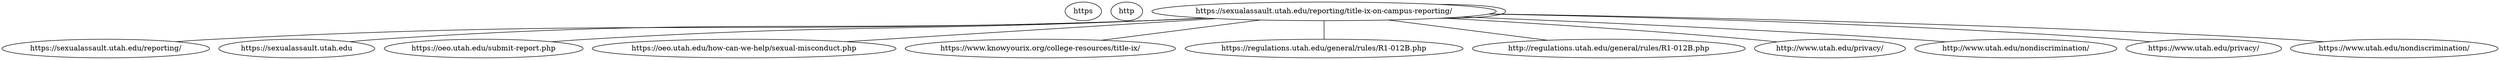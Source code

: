 graph  {
https [child_link="['https://sexualassault.utah.edu/reporting/', 'https://sexualassault.utah.edu/reporting/title-ix-on-campus-reporting/', 'https://sexualassault.utah.edu', 'https://oeo.utah.edu/submit-report.php', 'https://oeo.utah.edu/how-can-we-help/sexual-misconduct.php', 'https://www.knowyourix.org/college-resources/title-ix/', 'https://regulations.utah.edu/general/rules/R1-012B.php', 'http://regulations.utah.edu/general/rules/R1-012B.php', 'http://www.utah.edu/privacy/', 'http://www.utah.edu/nondiscrimination/', 'https://www.utah.edu/privacy/', 'https://www.utah.edu/nondiscrimination/']", data="b\"\nTitle IX (On-Campus) Reporting | Sexual Assault Awareness & Response Support\nMENU\nSearch Campus\nSearch Site\nSearch Campus\nMain Menu\nReporting\nReporting Sexual Misconduct\nTitle IX (On-Campus) Reporting\nReporting to the Police\nMandatory Reporters\nConfidential Reporting\nDefinitions\nGet Involved\nEducational Resources\nVolunteer\nStudent Groups\nGet Help\nMedical Resources\nCounseling & Support\nHow to help a friend\nCrisis\nSecondary Survivors\nAccessibility Menu\nJump To:\nSelect Section\nSite Navigation\nSearch This Site\nSearch University of Utah\nMain Content\nFooter\nMore Pages:\nSelect PageReportingReporting Sexual MisconductTitle IX (On-Campus) ReportingReporting to the PoliceMandatory ReportersConfidential ReportingDefinitionsGet InvolvedEducational ResourcesVolunteerStudent GroupsGet HelpMedical ResourcesCounseling & SupportHow to help a friendCrisisSecondary Survivors\nAccessibility Help\nPress ctrl + / to access this menu.\nThe University of Utah\nSexual Assault Awareness & Response Support\nTitle IX (On-Campus) Reporting\nSubmit a Title IX Complaint (Sexual Misconduct)\nWhat is Title IX?\nTitle IX is a federal law that prohibits sex discrimination against all genders in educational institutions. Schools are required to ensure that campuses are free of sex discrimination and have an established procedure for handling complaints. The University of Utah has a Title IX coordinator to handle complaints of sex discrimination, including complaints of sexual assault and harassment:\nSherrie Hayashi, Title IX coordinator\nOffice of Equal Opportunity and Affirmative Action/Title IX\n383 SOUTH UNIVERSITY STREET, LEVEL 1 OEO SUITE\nSALT LAKE CITY, UT 84112\n801-581-8365\noeo@utah.edu\nVisit the U Title IX Website\nKnow Your Title IX\nWhat is the Title IX reporting process like?\nWhen disclosing information to a Title IX investigator, you may be asked for a description of the incident including the date, time, location, and information about the perpetrator(s). Reports of sexual misconduct are processed through the Title IX Coordinator, who is housed in the Office of Equal Opportunity and Affirmative Action (OEO/AA). If you or a mandatory reporter disclose information to the OEO/AA, you may be contacted to provide more information. Throughout the process, you can control the information you share and can choose to stop sharing at any point. You may also choose to file a formal complaint and proceed with an investigation or resolve the matter through informal resolution.\nSupportive Measures are available to help support you, whether or not you wish to file a formal complaint with our office. Supportive measures are non-disciplinary, non-punitive individualized services offered as appropriate, as reasonably available, and without fee or charge.\xc2\xa0 If you choose, we can work with the appropriate campus office to obtain extensions of deadlines or other course-related adjustments, modifications of work or class schedules, changes in work or housing locations, leaves of absence, refer you to counseling and/or victim advocacy services, and also implement safety and protective measures, such as no-contact directives, campus escort services, increased security and monitoring of certain areas of the campus and other similar measures. You may also request one-on-one training, education, or other requests as defined by you such as asking us to tell the other party that their behavior is expected to stop.\xc2\xa0 Training may be able to be implemented anonymously but that may limit our ability to address the behavior. Supportive Measures are available, whether or not you file a Formal Complaint with OEO/AA.\nChoosing to report an incident of sexual misconduct can feel empowering for a survivor. However, the reporting process can be emotionally difficult. Some students may be reluctant to report to the police. Some students may also be wary of re-victimization and re-traumatization. The survivor should have the choice of whether or not to report and continue with an investigation. Talking to a confidential resource can help a survivor decide which options are best for them.\nWhat is the investigation/adjudication process like?\nEach investigation and adjudication process is individualized, but the following is a basic outline of the Title IX process related to allegations of sexual misconduct.\xc2\xa0 Under Title IX, there are two different types of cases:\xc2\xa0 1) Sexual misconduct is a broad term used to encompass a range of behaviors. It includes Sexual or Gender-Based Harassment, Intimate Partner Violence, Sexual Exploitation, Sexual Violence, Stalking, Nonconsensual Sexual Contact, and Nonconsensual Sexual Penetration. Sexual Misconduct is a type of Sex or Gender-Based Discrimination; and 2) Discrimination - Being treated differently because of sex/gender.\nAfter a Title IX formal complaint is filed, the complaint is assessed to determine whether or not the conduct violates the university's nondiscrimination policies. Both the complaining party (person making the complaint) and the responding party (person who is accused of misconduct) are interviewed for information regarding the complaint. Parties may have an advisor of their choice with them when being interviewed. When available, documentary evidence is reviewed, and witnesses are interviewed as well. Investigations may take up to 60 days or the parties will be informed of the reasons the investigation cannot be completed within 60 days.\n1) Procedures for sexual misconduct cases:\nAt the conclusion of the investigation, the OEO will issue recommendations that are published in a report that is shared with both parties to the complaint. Recommendations are categorized as either \xe2\x80\x9ccause,\xe2\x80\x9d or \xe2\x80\x9cinsufficient evidence\xe2\x80\x9d as to whether university policy was violated.\nIf the OEO recommends that there is cause to believe that university policy has been violated, recommendations for disciplinary actions (sanctions) will be made. In the case of students, the Office of the Dean of Students makes recommendations for sanctions.\nAfter the issuance of the OEO report, a hearing will be scheduled before a three-person hearing committee.\xc2\xa0 The hearing committee will make the decision whether or not a violation of university policy has occurred. The Hearing Committee will also make the decision as to any sanctions should be imposed against the Respondent and any remedies that should be provided to the Complainant.\xc2\xa0 Parties may have one advisor and one support person of their choice present at hearings. If a party does not have an advisor, a university-appointed advisor will be appointed, without fee or charge to the party.\xc2\xa0 A university-appointed advisor cannot provide advice, including legal advice to a party.\xc2\xa0 The role of a University-appointed advisor is for the sole purpose of conducting questioning of the other party, any witnesses, and any others who have provided information as part of the investigative or hearing process.\xc2\xa0 Hearings are usually held using Zoom or other similar technology. Students and staff may appeal the decision of the hearing committee to the applicable vice president. Faculty may appeal the decisions of the hearing committee to the president.\n2) Procedures for sex/gender discrimination cases:\nAt the conclusion of the investigation, the OEO will issue findings that are published in a report that is shared with both parties to the complaint. Recommendations are categorized as either \xe2\x80\x9ccause,\xe2\x80\x9d or \xe2\x80\x9cinsufficient evidence\xe2\x80\x9d as to whether university policy was violated.\nIf the OEO recommends that there is cause to believe that university policy has been violated, recommendations for disciplinary actions (sanctions) will be made. In the case of students, the Office of the Dean of Students makes recommendations for sanctions.\nIn discrimination cases, a hearing is not automatically scheduled.\xc2\xa0 Rather, either party may request a hearing before a hearing committee.\xc2\xa0 The process is similar to a sexual misconduct hearing as described above.\xc2\xa0 Parties may choose to have one advisor and one support person; except university-provided advisors are not appointed if a party does not have an advisor of their choice.\nGet More Information on the University\xe2\x80\x99s Sexual Misconduct Complaint Process\nGet More Information on the University\xe2\x80\x99s Sexual Misconduct Complaint Process\nView the Flow Chart Process\nCRISIS SERVICES\n24-hour hotlines for information and support |\xc2\xa0If you are in immediate crisis or feel unsafe, call 911.\nUNIVERSITY SAFETY\nEmergencies: 911\nNon-emergencies: 801-585-2677\nRAPE RECOVERY CENTER\nCRISIS LINE\n801-736-4356\nHUNTSMAN\nMENTAL HEALTH INSTITUTE\n801-587-3000\nQUICK EXIT\nClick or press 'ESC'\nto leave page quickly.\nQUICK LINKS\nThe Fine Print\nPrivacy Policy\nDisclaimer\nNondiscrimination & Accessibility\nFacebook\nTwitter\nYouTube\nInstagram\n201 Presidents Circle Room 201SLC UT 84112801.581.7200\n\xc2\xa9 2023 The University of Utah\nPrivacy Policy  |  Disclaimer  |  Nondiscrimination & Accessibility\""];
https [child_link="['https://sexualassault.utah.edu/reporting/', 'https://sexualassault.utah.edu/reporting/title-ix-on-campus-reporting/', 'https://sexualassault.utah.edu', 'https://sexualassault.utah.edu/reporting/title-ix-on-campus-reporting/', 'http://www.utah.edu/privacy/', 'http://www.utah.edu/nondiscrimination/', 'https://www.utah.edu/privacy/', 'https://www.utah.edu/nondiscrimination/']", data="b\"\nReporting Sexual Misconduct | Sexual Assault Awareness & Response Support\nMENU\nSearch Campus\nSearch Site\nSearch Campus\nMain Menu\nReporting\nReporting Sexual Misconduct\nTitle IX (On-Campus) Reporting\nReporting to the Police\nMandatory Reporters\nConfidential Reporting\nDefinitions\nGet Involved\nEducational Resources\nVolunteer\nStudent Groups\nGet Help\nMedical Resources\nCounseling & Support\nHow to help a friend\nCrisis\nSecondary Survivors\nAccessibility Menu\nJump To:\nSelect Section\nSite Navigation\nSearch This Site\nSearch University of Utah\nMain Content\nFooter\nMore Pages:\nSelect PageReportingReporting Sexual MisconductTitle IX (On-Campus) ReportingReporting to the PoliceMandatory ReportersConfidential ReportingDefinitionsGet InvolvedEducational ResourcesVolunteerStudent GroupsGet HelpMedical ResourcesCounseling & SupportHow to help a friendCrisisSecondary Survivors\nAccessibility Help\nPress ctrl + / to access this menu.\nThe University of Utah\nSexual Assault Awareness & Response Support\nReporting Sexual Misconduct\nTitle IX (On-Campus) Reporting\nWhat happens if you file a sexual misconduct report on campus?\nLearn More\nReporting to the Police\nWhat happens if you file a sexual misconduct report with an officer?\nLearn More\nMandatory Reporters\nWho are mandatory reporters and what are their responsibilities?\nLearn More\nConfidential Resources\nWho can I speak to confidentially and without reporting?\nLearn More\nCRISIS SERVICES\n24-hour hotlines for information and support |\xc2\xa0If you are in immediate crisis or feel unsafe, call 911.\nUNIVERSITY SAFETY\nEmergencies: 911\nNon-emergencies: 801-585-2677\nRAPE RECOVERY CENTER\nCRISIS LINE\n801-736-4356\nHUNTSMAN\nMENTAL HEALTH INSTITUTE\n801-587-3000\nQUICK EXIT\nClick or press 'ESC'\nto leave page quickly.\nQUICK LINKS\nThe Fine Print\nPrivacy Policy\nDisclaimer\nNondiscrimination & Accessibility\nFacebook\nTwitter\nYouTube\nInstagram\n201 Presidents Circle Room 201SLC UT 84112801.581.7200\n\xc2\xa9 2023 The University of Utah\nPrivacy Policy  |  Disclaimer  |  Nondiscrimination & Accessibility\""];
https [child_link="['https://sexualassault.utah.edu/reporting/', 'https://sexualassault.utah.edu/reporting/title-ix-on-campus-reporting/', 'https://sexualassault.utah.edu', 'http://www.utah.edu/privacy/', 'http://www.utah.edu/nondiscrimination/', 'https://www.utah.edu/privacy/', 'https://www.utah.edu/nondiscrimination/']", data="b\"\nSexual Assault Awareness & Response Support\nMENU\nSearch Campus\nSearch Site\nSearch Campus\nMain Menu\nReporting\nReporting Sexual Misconduct\nTitle IX (On-Campus) Reporting\nReporting to the Police\nMandatory Reporters\nConfidential Reporting\nDefinitions\nGet Involved\nEducational Resources\nVolunteer\nStudent Groups\nGet Help\nMedical Resources\nCounseling & Support\nHow to help a friend\nCrisis\nSecondary Survivors\nAccessibility Menu\nJump To:\nSelect Section\nSite Navigation\nSearch This Site\nSearch University of Utah\nMain Content\nFooter\nMore Pages:\nSelect PageReportingReporting Sexual MisconductTitle IX (On-Campus) ReportingReporting to the PoliceMandatory ReportersConfidential ReportingDefinitionsGet InvolvedEducational ResourcesVolunteerStudent GroupsGet HelpMedical ResourcesCounseling & SupportHow to help a friendCrisisSecondary Survivors\nAccessibility Help\nPress ctrl + / to access this menu.\nThe University of Utah\nSexual Assault Awareness & Response Support\nHelp for Victims and Survivors\nHome Page\nOUR MISSION\nPeople use a lot of different words to describe harm in relationships\xe2\x80\x94intimate partner violence, interpersonal violence and domestic violence. No matter what you call it, the University of Utah is committed to ending sexual misconduct and supporting survivors. This website seeks to provide accurate and comprehensive information regarding the reporting process and available resources for students, faculty and staff.\nCRISIS\nNeed immediate help? Find 24-hour resources for survivors of sexual violence here.\nLearn More\nGET HELP\nFind on- and off-campus resources, including counseling, advocacy, education\xc2\xa0and more.\nLearn More\nREPORTING\nLearn about the reporting processes on-\xc2\xa0and off-campus. Know your options for confidentiality.\nLearn More\nDEFINITIONS\nLearn about the words and phrases associated with sexual misconduct.\nLearn More\nFOR FRIENDS & FAMILY\nHas someone you know been sexually assaulted? Learn about your options and how to respond.\nLearn More\nGET INVOLVED\nWant to support survivors and end sexual violence? Discover how to make a difference on campus.\nLearn More\nCRISIS SERVICES\n24-hour hotlines for information and support |\xc2\xa0If you are in immediate crisis or feel unsafe, call 911.\nUNIVERSITY SAFETY\nEmergencies: 911\nNon-emergencies: 801-585-2677\nRAPE RECOVERY CENTER\nCRISIS LINE\n801-736-4356\nHUNTSMAN\nMENTAL HEALTH INSTITUTE\n801-587-3000\nQUICK EXIT\nClick or press 'ESC'\nto leave page quickly.\nQUICK LINKS\nThe Fine Print\nPrivacy Policy\nDisclaimer\nNondiscrimination & Accessibility\nFacebook\nTwitter\nYouTube\nInstagram\n201 Presidents Circle Room 201SLC UT 84112801.581.7200\n\xc2\xa9 2023 The University of Utah\nPrivacy Policy  |  Disclaimer  |  Nondiscrimination & Accessibility\""];
https [child_link="[]", data="b'\nThis form may be used to report incidents of discrimination, harassment, sex/gender discrimination, sexual harassment, sexual assault and other forms of sexual misconduct that you believe are in violation of University of Utah policy. This form may also be used to report issues of violation of the university\xe2\x80\x99s youth protection policies. Reporting DOES NOT constitute filing a formal complaint. The affected party will be contacted to be given options for how they wish to proceed, including filing a formal complaint if applicable.\nDO NOT USE THIS FORM TO REPORT AN IMMEDIATE THREAT.\xe2\x80\xafIF YOU HAVE AN EMERGENCY OR IMMEDIATE THREAT OR SAFETY CONCERN, CALL 911 OR UNIVERSITY POLICE DEPARTMENT AT 801-585-COPS (2677).\nYou may also call us at 801-581-8365 or email us at\noeo@utah.edu.\nCan I fill out this form anonymously?Yes, however, the University may be limited in the amount of follow up that can be provided if there is insufficient information.\nWho can use this form?Anyone wishing to communicate to the university on your own behalf or on behalf of another person. All faculty and staff -- except those with a legal privilege such as mental health counselors and chaplains -- are mandatory reporters and must report allegations of discrimination, including sexual harassment, sexual assault and other forms of sexual misconduct.\nWhat happens after I fill out this form?Information on this form is sent to Office of Equal Opportunity and Affirmative Action (OEO/AA). If you provide contact information, an employee of the OEO/AA will follow up with you.\nIs the information on this form confidential?No. Students, staff or faculty who would like to speak with someone confidentially should contact the Victim Advocates (801) 581-7776.\xc2\xa0Students may contact the Counseling Center (801) 581-6826, or the Women\'s Resource Center (801-581-8030). Information provided on this form is private and will be shared only with people who need to know.\nWhat if someone retaliates against me for reporting?University policy prohibits retaliation for engaging in activities protected under the University\xe2\x80\x99s Nondiscrimination Policy. This means that no person may intimidate, threaten, coerce, or discriminate against any individual for the purpose of interfering with any right or privilege protected under this Policy or because the individual has made a report or complaint, testified, assisted, or participated or refused to participate in any manner in an investigation proceeding or hearing under this Policy or its associated Regulations. Please contact the OEO/AA if you believe you have experienced retaliation for having\xc2\xa0filed a report.\nAre you reporting Discrimination, Retaliation, or Sexual Misconduct?Please select...\nDiscrimination/Retaliation\nSexual Misconduct\nNot OEO/AA Related\nWhat type of Discrimination are you reporting? Select all that applyPlease select...\nAge\nColor\nDisability\nEthnicity\nGender Expression\nGender Identity\nGenetic Information\nNational Origin\nPregnancy\nProtected Veteran Status\nRace\nReligion\nSex/Gender\nSexual Orientation\nWhat type of Sexual Misconduct are you reporting? Select all that applyPlease select...\nGender/Sexual Harassment\nNonconsensual Sexual Contact\nNonconsensual Sexual Penetration\nSexual Exploitation\nSexual Violence\nStalking\nWhen did this incident take place? Please be as specific as you can.\nDate\nTime\nhh:mm am/pm\nIf you don\'t have a specific date or time, please describe when the incident occurred.\nWhere did this incident take place? Please be as specific as you can.\nIf you don\'t have a specific location, please describe the location where the incident occurred.\nIncident Description - Please provide as many details as you can regarding the incident, and any other information that could is relevant to this issue.\nPlease share the name(s) of the person engaging in the misbehavior (Respondent), if you feel comfortable\nAdd Respondent?\nYesNoThe person who engaged in the misconduct\nx\nRespondent Information (The person who engaged in the misconduct)\nRespondent\'s first name.\xc2\xa0 Enter \"unknown\" if this is not known.\nFirst name of the person who engaged in the misconduct\nx\nRespondent\'s last name.\xc2\xa0 Enter \"unknown\" if this is not known.\nLast name of the person who engaged in the misconduct\nx\nRespondent uNID\nRespondent Email\nAre you reporting on behalf of someone else?YesNo\nComplainant Information (the person who experienced the misconduct)\nComplainant\'s\xc2\xa0first name.\xc2\xa0 Enter \"unknown\" if this is not known.\nFirst Name of the person who experienced the misconduct\nx\nComplainant\'s\xc2\xa0last name.\xc2\xa0 Enter \"unknown\" if this is not known.\nLast name of the person who experienced the misconduct\nx\nComplainant\xc2\xa0uNID\nComplainant\xc2\xa0Email\nRemain Anonymous?YesNo\nThe University may be limited in its ability to follow up without sufficient information.\nContact Information\nAre you a student, faculty member, staff, or other?\nFirst Name\nLast Name\nReporter uNID\n\xef\xbb\xbfYour email or phone number are optional.  However, the University may be limited in its ability to follow up without an email or phone number.\nEmail\nPhone\nPreferred Contact Method'"];
https [child_link="['https://oeo.utah.edu/', 'https://oeo.utah.edu/how-can-we-help/sexual-misconduct.php', 'https://oeo.utah.edu/how-can-we-help/prohibited-discrimination.php', 'https://oeo.utah.edu/resources/Title%20IX%20Training%20Materials.php', 'https://oeo.utah.edu/how-can-we-help/sexual-misconduct.php', 'https://oeo.utah.edu/how-can-we-help/prohibited-discrimination.php', 'https://oeo.utah.edu/resources/Title%20IX%20Training%20Materials.php', 'https://oeo.utah.edu/how-can-we-help/sexual-misconduct.php', 'https://oeo.utah.edu/how-can-we-help/prohibited-discrimination.php', 'https://oeo.utah.edu/how-can-we-help/title_ix_outreach_letter/Title%20IX%20Outreach%20Letter%202022.pdf', 'https://www.utah.edu/nondiscrimination/']", data="b'\nSexual Misconduct - Office of Equal Opportunity & Affirmative Action - The University of Utah\nSkip to content\nSearch Site:\nPowered by\nSearch Campus:\nPowered by\nSearch Campus\nUniversity of Utah COVID-19 Updates\nThe University of Utah\nOffice of Equal Opportunity, Affirmative Action, and Title IX\nOur Staff\nHow can we help?\nSexual Misconduct\nProhibited Discrimination\nPregnancy and Pregnancy-Related Accommodations\nVeterans Services\nAffirmative Action\nSafety of Minors in University Programs\nResources\nForms\nRequest Training\nTraining Videos\nPolicies\nRequired Labor Posters\nState and Federal Agency Resources\nCampus Resources\nTitle IX Training Materials\nFAQ\nFAQ\nOEO/AA Investigation & Adjudication Process\nAbout\nSearchReveal Menu\nReveal Menu\nMain Navigation\nMain Menu\nHome\nOur Staff\nHow can we help?\nSexual Misconduct\nProhibited Discrimination\nDisability Access\nPregnancy and Pregnancy-Related Accommodations\nVeterans Services\nAffirmative Action\nSafety of Minors in University Programs\nResources\nForms\nRequest Training\nTraining Videos\nPolicies\nRequired Labor Posters\nState and Federal Agency Resources\nCampus Resources\nTitle IX Training Materials\nFAQ\nFAQ\nOEO/AA Investigation & Adjudication Process\nAbout\nQuick Links\nSubmit a Report\nSexual Misconduct\nProhibited Discrimination\nDisability Access\nService Animals FAQ\nHome\nHow Can We Help?\ncurrent page: Sexual Misconduct\nTitle IX - Sexual Misconduct\nUniversity of Utah policy prohibits sex discrimination, which includes sexual misconduct.\nSexual Misconduct is the most egregious form of sex discrimination. Title IX of the\nEducation Amendments Act of 1972 is the comprehensive federal law that prohibits discrimination\non the basis of sex in any federally funded education program or activity.\nPolicies, procedures, and resources are in place to take immediate and appropriate\nsteps to remedy violations of University policy and the university will take steps\nto end or eliminate the hostile environment, prevent its recurrence and to remedy\nthe effects, as appropriate under each individual\xe2\x80\x99s circumstances.\nComplaints of sexual misconduct should be made directly to the Office of Equal Opportunity\nand Affirmative Action.\nPlease see the Title IX Coordinator Outreach letter to learn about your specific rights to seek out Supportive Measures and options for\naccountability through the OEO/AA process or through law enforcement.\nUNIVERSITY TITLE IX COORDINATOR\nSherrie Hayashi\noeo@utah.edu\n383 South University Street, Level 1 OEO SuiteSalt Lake City, UT 84112Phone: 801-581-8365Fax: 801-585-5746\nDefinitions\nSexual Misconduct\nAs defined by University Rule, R1-012: Discrimination Complaint Rule, Sexual Misconduct\nis a broad term used to encompass a range of behaviors including Sexual or Gender-Based\nHarassment, Intimate Partner Violence, Sexual Exploitation, Stalking, Nonconsensual\nSexual Contact, and Nonconsensual Sexual Penetration. Sexual Misconduct also includes\nthe crimes of dating violence, domestic violence, sexual assault and stalking as defined\nby state and federal law. Sexual Misconduct is a form of Sex Discrimination. The following\ndefinitions of prohibited conduct apply to University policies.\nSexual or Gender-Based Harassment\nAs defined by University Rule, R1-012, Discrimination Complaint Rule, Sexual Harassment\nmeans unwelcome sexual advances, requests for sexual favors and other verbal or physical\nconduct of a sexual nature or based on an individual\xe2\x80\x99s sex, sexual orientation, gender,\ngender identity, or gender expression when:\nSubmission to such conduct is made either explicitly or implicitly a term or condition\nof an individual\xe2\x80\x99s employment, education, living environment, health care or participation\nin a university program activity;\nSubmission to or rejection of such conduct by an individual is used as the basis for\nor a factor in decisions affecting that individual\xe2\x80\x99s employment, education, living\nenvironment, or participation in a university program or activity; or\nSuch conduct has the purpose or effect of interfering with an individual\xe2\x80\x99s employment\nor educational performance or creating an intimidating, hostile, or offensive environment\nfor that individual\xe2\x80\x99s employment, education, living environment, or participation\nin a university program or activity.\nConsent\nConsent means affirmative, unambiguous, and voluntary agreement. For a nonexhaustive\nlist of situations in which consent has not been given, see Utah Code Ann. 76-5-406.\nInterpersonal Partner Violence\nmeans actual or threatened physical violence, intimidation, or other forms of physical\nor sexual abuse that would cause a reasonable person to fear harm to self or others.\nFor this policy, \xe2\x80\x9cintimate relationship\xe2\x80\x9d means marriage, domestic partnership, engagement,\ncasual or serious romantic involvement, and dating, whether in a current or former\nrelationship. Intimate Partner Violence can occur between persons of any sex, sexual\norientation, gender, gender identity, or gender expression, and it can occur in any\ntype of intimate relationship including monogamous, non-committed, and relationships\ninvolving more than two partners. Intimate Partner Violence can be a single act or\na pattern of behavior. Intimate Partner Violence is sometimes referred to as, and\nincludes behaviors that would be considered, dating violence, domestic violence, or\nrelationship abuse. Examples of Intimate Partner Violence include, but are not limited\nto, situations in which the following behaviors are directed toward a partner in a\ncurrent or former intimate relationship: hitting, kicking, strangling, or other violence;\nproperty damage; and threat of violence to one\xe2\x80\x99s self, one\xe2\x80\x99s partner, or the family\nmembers, friends, pets, or personal property of the partner. Intimate Partner Violence\nis a form of Sexual Misconduct.\nNonconsensual Sexual Contact\nmeans any physical contact with another person of a sexual nature without that person\xe2\x80\x99s\nConsent. The touching of a person\xe2\x80\x99s intimate parts (such as genitalia, groin, breast,\nbuttocks, mouth, or clothing covering same); touching a person with one\xe2\x80\x99s own intimate\nparts; or forcing a person to touch another\xe2\x80\x99s intimate parts would be violations of\nthis policy if they occur without Consent. Nonconsensual Sexual Contact is a form\nof Sexual Misconduct.\nNonconsensual Sexual Penetration\nmeans the sexual penetration of any bodily opening with any object or body part without\nConsent.\xc2\xa0This could be committed by force, threat, intimidation, or through exploitation of\nanother\xe2\x80\x99s mental or physical condition (such as lack of consciousness, incapacitation\ndue to drugs or alcohol, age, or disability) of which the Respondent was actually\naware or which a reasonable person in the Respondent\xe2\x80\x99s position should have been aware.\nNonconsensual Sexual Penetration is a form of Sexual Misconduct.\nSex Discrimination\nmeans treating someone differently, i.e., disadvantaging the person, on the basis\nof sex, sexual orientation, gender, gender identity, or gender expression when:\nsuch conduct adversely affects a term or condition of an individual\xe2\x80\x99s employment,\neducation, living environment, or participation in a University program or activity;\nor\na person\xe2\x80\x99s sex, sexual orientation, gender, gender identity or expression is used\nas the basis for or a factor in decisions affecting that individual\xe2\x80\x99s employment,\neducation, living environment, health care, or participation in a University program\nor activity.\nSexual Violence\nmeans any physical sexual act perpetrated against a person\xe2\x80\x99s will or where a person\nis incapable of giving consent (e.g., due to age or use of drugs or alcohol, or because\nan intellectual or other disability prevents the person from having the capacity to\ngive consent).\nStalking\nmeans engaging in a course of conduct directed at a specific person and based on that\xe2\x80\x99s\nperson\xe2\x80\x99s sex, sexual orientation, gender, gender identity, or gender expression, that\nwould cause a reasonable person to fear for the person\xe2\x80\x99s safety or the safety of others\nor suffer substantial emotional distress. Stalking is a form of Sexual Misconduct.\nThe Free and Open Discussion\nDiscussion of issues or theories relating to sexuality or gender in an academic or\nprofessional setting, when appropriate to subject matter, will be presumed not to\nconstitute sexual harassment even if it offends or embarrasses an individual unless\nother factors are involved. Such factors include targeting the discussion to an individual\nor carrying out the discussion in terms that are both patently unnecessary and gratuitously\noffensive.\nMandatory Reporting\nUnder university policy, most University employees\xc2\xa0are required to report situations\ninvolving sexual misconduct and discrimination to the Office of Equal Opportunity\nand Affirmative Action (OEO/AA)\nSome situations may be very personal; we respect your privacy and will protect it\nin accordance with University of Utah policy and FERPA. Although information about\nthe situation may be reported to the OEO/AA, you have the right to choose to whom\nyou speak, what you say, when you say it and what resources you use. If you prefer\nto speak first with a confidential resource (confidential resources are not required\nto report information to the OEO/AA, you may contact one of the groups below.\nInformation provided to OEO/AA is considered private information and will only be shared with other appropriate university personnel on\na very strict need-to-know basis.\nConfidential Resources\nVictim Survivor Advocates\n(801) 581-7779\nUniversity Counseling Center\n(801) 581-6826\nWomen\xe2\x80\x99s Resource Center\n(801) 581-8030\nOther Resources\nCAMPUS RESOURCES\nA collection of sites and areas containing additional information\nLEARN MORE\nSAFEU\nInformation about Sexual Assault\xc2\xa0Awareness & Response Support\nVISIT SAFEU\nOffice of Equal Opportunity,\xc2\xa0 Affirmative Action, and Title IX\n383 South University Street, Level 1 OEO SuiteSalt Lake City, UT 84112801-581-8365\nStay in Touch\nFind Us\nContact Us\nWebmaster\nQuick Links\nA-Z Index\nCampus Directory\nCampus Map\nShuttle Tracker\nCIS\nUMail\n@ The U\n\xc2\xa9 2023 The University of Utah\nIndigenous Land Acknowledgment\nNondiscrimination & Accessibility\nDisclaimer\nPrivacy\nCredits & Attributions\nMedia Contacts\nFacebook\nInstagram\nYoutube\nLast Updated: 9/7/23'"];
https [child_link="['https://www2.ed.gov/about/offices/list/ocr/docs/titleix-regs-unofficial.pdf', 'https://knowyourix.org/legal-action/finding-a-lawyer/']", data="b'\nKnow Your IX  Title IX\nDONATE\nMenu\nClose\nToggle navigation\nDONATE\nKnow Your Rights\nCollege\nHigh School\nKey Issues\nThe Cost of Reporting: Perpetrator Retaliation, Institutional Betrayal, and Student Survivor Pushout\nAct\nCampus Action\nState Action\nReport Violence\nLegal Action\nED Act Now\nHands Off IX\nGet Involved\nJoin the Movement\nDonate\nHost a Fundraiser\nBring Us to Campus\nState Playbook\nSupport Resources\nFor Survivors\nFor Friends and Family\nAbout\nLearn About Know Your IX\nPress Room\nOur Team\nOur Values\nOur Wins\nShop\nContact Us\nAFY\nTitle IX\nUnder Title IX of the Education Amendments of 1972:\nNo person in the United States shall, on the basis of sex, be excluded from participation in, be denied the benefits of, or be subjected to discrimination under any education program or activity receiving federal financial assistance.\nEssentially, Title IX prohibits sex discrimination in educational institutions that receive federal funding (the vast majority of schools). While Title IX is a very short statute, Supreme Court decisions and guidance from the U.S. Department of Education have given it a broad scope covering sexual harassment and sexual violence. Under Title IX, schools are legally required to respond and remedy hostile educational environments and failure to do so is a violation that means a school could risk losing its federal funding.\nWhile Title IX was previously a powerful tool to stop sexual violence and harassment in schools, On August 14th, 2020, the Department\xe2\x80\x99s new Title IX rule went into effect. Make no mistake: the Rule drastically rolls back protections for student survivors and makes it easier for schools to sweep sexual harassment under the rug. Visit our Hands off IX resources and toolkit to learn more about your rights in light of the rule and how you hold school administrations accountable.\nThe below resources are intended to help you determine if your school is in compliance with Title IX. Although these resources have been written with the guidance of legal experts, we are not lawyers, and the information on this website does not constitute legal advice. We encourage you to contact a lawyer to discuss your complaint or suit.\nNotices of Nondiscrimination\nTitle IX Coordinators\nClear Grievance Procedures\nPrompt Responses to Violence\nUnder Title IX, schools must disseminate a notice of nondiscrimination. This notice does not have to specify that sexual harassment and violence are likewise prohibited, but the U.S. Department of Education (ED) recommends that schools do, since a notice that makes it unclear may qualify as a violation of Title IX. This notice is likely available in a student handbook or code of conduct in elementary and secondary schools and in an Annual Security Report (ASR) in higher education institutions.\nThis notice prohibiting sex discrimination must be widely distributed, available, and easily accessible to the school community each year. ED recommends schools:\nPublish this policy online and have it available in print across campus so that school members may understand its purpose and utility\nInclude enough detail in the policy so that members of the community can realize sexual harassment and sexual violence are prohibited forms of sex discrimination\nTitle IX rule requires every educational institution receiving federal funding to have a Title IX Coordinator. The contact information (name/title, office address, telephone number, email address) of the Coordinator should be available both in your school\xe2\x80\x99s nondiscrimination notice, but also in an annual security report or higher education institutions. Both victims and third parties should contact the Coordinator to report incidents of sex discrimination, sexual harassment, or sexual violence.\nThe Title IX Coordinator ensures schools are compliant with Title IX, coordinates the investigation and disciplinary process, and looks for patterns or systematic problems with compliance to ensure schools fulfill all their federal obligations. The Coordinator may not have any other job responsibility that creates a conflict of interest with their responsibilities under Title IX. For example, the Title IX coordinator may not also sit on a disciplinary board or serve as legal counsel to the college.\nWhen a school does not have a Title IX Coordinator or list that individual\xe2\x80\x99s contact information, then your college is non-compliant with Title IX.\nIf the Coordinator has another job responsibility that creates conflicts of interest, your school is likely in violation of Title IX.\nSchools are required to adopt and publish a grievance procedure outlining the complaint, investigation, and disciplinary process for addressing sex discrimination, sexual harassment, and sexual violence occurring within \xe2\x80\x9ceducation program or activity\xe2\x80\x9d which the Department states \xe2\x80\x9cincludes locations, events, or circumstances over which the recipient exercised substantial control over both the respondent and the context in which the sexual harassment occurs, and also includes any building owned or controlled by a student organization that is officially recognized by a post-secondary institution.\xe2\x80\x9d This process should address discrimination perpetrated by students, employees, or third parties, but only if the respondent is currently enrolled or employed by the school. Additionally, school security and/or law enforcement personnel must notify survivors\xc2\xa0 of their rights to use the school\xe2\x80\x99s grievance procedure in addition to being able to file a criminal complaint.\nThis grievance procedure requires the school\xe2\x80\x99s process be \xe2\x80\x9cprompt and equitable,\xe2\x80\x9d meaning it must be a timely response to discrimination and provide both parties equivalent rights during the disciplinary process rather than having one-sided due process.t.\nWhere the Rule falls short, states and schools must implement policies to uphold students\xe2\x80\x99 right to a timely and trauma-informed investigation, written or electronic notes of any meeting, and a review of all available and relevant evidence.\nWhile sexual misconduct complaints may be resolved through informal mechanisms, such as mediation, students are not required to use informal methods of grievance resolution and should not be pressured into such a process.\nIn addition to being obligated to survivors, schools must address hostile educational environments created by sex discrimination, sexual harassment, and sexual violence school-wide. Addressing a hostile environment means remedying a current situation, addressing its effects, and preventing its recurrence in the future. Schools may meet this obligation through providing educational and awareness programming on sexual harassment or discrimination.\nEmployee Training: Both the Clery Act and Title IX rule require school employees that address sexual violence complaints to have appropriate training. The U.S. Department of Education (ED) also recommends that professors, campus police, administrators, counselors, health center staff, cleaning staff, coaches, resident advisers and others likely to receive reports be trained on how to identify and report sexual harassment and violence.\nAccording to the Department of Education, schools need to:\nEnsure that responsible employees with the authority to address sexual violence know how to respond appropriately to reports of sexual violence; that other responsible employees know that they are obligated to report sexual violence to appropriate school officials; and that all other employees understand how to respond to reports of sexual violence.\nMake sure professional counselors, pastoral counselors, and non-professional counselors or advocates understand the extent to which they may keep a report confidential.\nProvide training to all employees likely to witness or receive reports of sexual violence, including teachers, professors, school law enforcement unit employees, school administrators, school counselors, general counsels, athletic coaches, health personnel, and resident advisors.\nA school also should train responsible employees to inform students of:\nThe reporting obligations of responsible employees;\nStudents\xe2\x80\x99 option to request confidentiality and available confidential advocacy, counseling, or other support services; and\nTheir right to file a Title IX complaint with the school and to report a crime to campus or local law enforcement.\nWhile sexual misconduct complaints may be resolved through informal mechanisms, such as mediation, students are not required to use informal methods of grievance resolution and should not be pressured into such a process.\nIn addition to being obligated to survivors, schools must address hostile educational environments created by sex discrimination, sexual harassment, and sexual violence school-wide. Addressing a hostile environment means remedying a current situation, addressing its effects, and preventing its recurrence in the future. Schools may meet this obligation through providing educational and awareness programming on sexual harassment or discrimination.\nEmployee Training: Both the Clery Act and Title IX Guidance require school employees that address sexual violence complaints to have appropriate training. The U.S. Department of Education (ED) also recommends that professors, campus police, administrators, counselors, health center staff, cleaning staff, coaches, resident advisers and others likely to receive reports be trained on how to identify and report sexual harassment and violence.\nAccording to the Department of Education, schools need to:\nEnsure that responsible employees with the authority to address sexual violence know how to respond appropriately to reports of sexual violence; that other responsible employees know that they are obligated to report sexual violence to appropriate school officials; and that all other employees understand how to respond to reports of sexual violence.\nMake sure professional counselors, pastoral counselors, and non-professional counselors or advocates understand the extent to which they may keep a report confidential.\nProvide training to all employees likely to witness or receive reports of sexual violence, including teachers, professors, school law enforcement unit employees, school administrators, school counselors, general counsels, athletic coaches, health personnel, and resident advisors.\nA school also should train responsible employees to inform students of:\nThe reporting obligations of responsible employees;\nStudents\xe2\x80\x99 option to request confidentiality and available confidential advocacy, counseling, or other support services; and\nTheir right to file a Title IX complaint with the school and to report a crime to campus or local law enforcement.\nSchools are required to be prompt when receiving a complaint of sex discrimination, sexual harassment, or sexual violence in order to remedy any hostile educational environment created by such behaviors. ED has not provided details on the length of time they consider to be \xe2\x80\x9cprompt,\xe2\x80\x9d but will evaluate a school\xe2\x80\x99s effort to conduct a fair, impartial investigation in a timely manner. If the length of your investigation has impeded on your access to an education and further created a hostile environment you may have grounds for an OCR complaint. A simultaneous police investigation does not remove a school\xe2\x80\x99s responsibility to resolve a complaint under Title IX. While a school may delay its response to accommodate a police investigation, schools that delay the Title IX complaint process unreasonably are in violation of Title IX.\"\nReporting Options:Title IX Guidance reminded schools that they have an obligation under the Clery Act to inform victims of their reporting options. Schools must notify victims of their right to report to police and facilitate that process if desired by the victim. Victims also have the right not to report to the police.\nRegardless of a victim\xe2\x80\x99s choice to report to the police, a victim may use a school\xe2\x80\x99s grievance procedure to address sexual harassment or sexual violence or merely seek accommodations. When reasonable, schools must accommodate a victim on campus to remedy a hostile environment on a school\xe2\x80\x99s campus. This means schools may change academic or extracurricular schedules to prevent an ongoing hostile education environment or put in place safety measures, such as a no-contact directive or facilitate a student obtaining a restraining order. The burden of accommodations or safety measures should not be solely placed on the victim, as this may be seen as a violation of Title IX.\"\nReporting Options:Title IX Guidance reminded schools that they have an obligation under the Clery Act to inform victims of their reporting options. Schools must notify victims of their right to report to police and facilitate that process if desired by the victim. Victims also have the right not to report to the police.\nRegardless of a victim\xe2\x80\x99s choice to report to the police, a victim may use a school\xe2\x80\x99s grievance procedure to address sexual harassment or sexual violence or merely seek accommodations. When reasonable, schools must accommodate a victim on campus to remedy a hostile environment on a school\xe2\x80\x99s campus. This means schools may change academic or extracurricular schedules to prevent an ongoing hostile education environment or put in place safety measures, such as a no-contact directive or facilitate a student obtaining a restraining order. The burden of accommodations or safety measures should not be solely placed on the victim, as this may be seen as a violation of Title IX.\"\nEquitable Complaint Processes: Under Title IX, both the accuser and accused have equal rights, such as the right to:\nHave an adviser of choice present during the process (this includes an attorney if allowed at all by schools)\nPresent evidence or have witnesses speak on their behalf\nHave timely access to information that will be used at the hearing\nBe present at pre-hearing meetings that provide an opportunity to present their testimony\nReceive the final hearing decision in writing at the same time as the other party without being required to sign a non-disclosure agreement\nHave the right to appeal a final decision (The 2017 Interim Guidance states that a school may choose to allow appeals solely by the responding party or by both parties. Learn more.)\nIn addition, since Title IX is a federal civil right, the appropriate standard of evidence is a \xe2\x80\x9cpreponderance of the evidence.\xe2\x80\x9d This standard of evidence means that a hearing must determine whether a complaint of sex discrimination is \xe2\x80\x9cmore likely than not\xe2\x80\x9d to have occurred or 51% likely to have occurred. This standard applies for all complaints of sex discrimination, including sexual harassment and violence, because Title IX outlines standards for school disciplinary processes \xe2\x80\x94 not criminal complaints, which require the highest standard of evidence, \xe2\x80\x9cbeyond a reasonable doubt.\xe2\x80\x9d\nThe 2017 Interim Guidance allows schools to use the \xe2\x80\x9cclear and convincing\xe2\x80\x9d evidence standard, but only if all other forms of campus misconduct investigations utilize this standard.\nRetaliation:As a federal civil right, Title IX automatically protects any individual who reports sex discrimination, sexual harassment, or sexual violence against retaliation. This means employees and third party reports are protected along with reporting victims from any adverse consequence, harassment, intimidation, or discrimination that is causally related to reporting sex discrimination under Title IX. Schools must protect against other employees or students retaliating against a reporting party when it \xe2\x80\x9cknows or should know\xe2\x80\x9d about the retaliatory harassment or behavior.\nIf a school discourages or threatens you about discussing complaints of sex discrimination, sexual harassment, or sexual violence, this may be considered retaliation.\nSupport Know Your IX\nDonate to Know Your IX today to support our efforts to empower students on campuses across the country. Your donations come to our sponsoring organization, Advocates for Youth, www.advocatesforyouth.org.\n$10\n$20\n$50\n$100\nDonate\nKnow Your IX is a project of Advocates for Youth\nBuilt by Veracity Media'"];
https [child_link="['https://regulations.utah.edu/general/1-012.php', 'https://regulations.utah.edu/general/1-012.php', 'https://regulations.utah.edu/general/1-004.php', 'https://regulations.utah.edu/general/1-011.php', 'https://regulations.utah.edu/human-resources/5-106.php', 'https://regulations.utah.edu/general/1-020.php', 'https://regulations.utah.edu/human-resources/5-117.php', 'https://regulations.utah.edu/human-resources/5-203.php', 'https://regulations.utah.edu/academics/6-011.php', 'https://regulations.utah.edu/academics/6-316.php', 'https://regulations.utah.edu/academics/6-400.php', 'https://www.utah.edu/nondiscrimination/']", data="b'\nRule 1-012B: Sexual Misconduct Complaint Process Rule - Regulations Library - The\nUniversity of Utah\nSkip to content\nSearch Site:\nPowered by\nSearch Campus:\nPowered by\nSearch Campus\nUniversity of Utah COVID-19 Updates\nThe University of Utah\nRegulations Library\nUniversity Regulations\nRegulation List\nRecently Revised Regulations\nSubject Index\nRegulation Resources\nCollege Governance and Faculty Reviews\nCollege Council Charters\nRetention, Promotion, and Tenure Standards\nTenured Faculty Review (TFR) Standards\nCareer-line, Adjunct, and Visiting (CAV) Standards\nContact Us\nSearchReveal Menu\nReveal Menu\nMain Navigation\nMain Menu\nUniversity Regulations\nRegulation List\nSubject Index\nRegulation Resources\nRecently Revised Regulations\nCollege Governance and Faculty Reviews\nCollege Council Charters\nRetention, Promotion, and Tenure Standards\nTenured Faculty Review (TFR) Standards\nCareer-line, Adjunct, and Visiting (CAV) Faculty Review S\nContact Us\nHome\nGeneral Policies\nGeneral Rules\nCurrent Page: Rule 1-012B: Sexual Misconduct Complaint Process Rule\n[Interim] Rule 1-012B: Sexual Misconduct Complaint Process Rule.\nRevision 3. Effective date: March 16, 2022\nPurpose and Scope\nThe University of Utah (\xe2\x80\x9cUniversity\xe2\x80\x9d) is committed to providing and fostering an environment\nthat is safe and free from Sexual or Gender-Based Harassment and Discrimination. Among\nother forms of prohibited Discrimination, University Policy prohibits Discrimination\non the basis of sex, which includes all forms of Sexual Misconduct. University Policy\nalso prohibits Retaliation against individuals for engaging in protected activities,\nsuch as filing a Discrimination Complaint or participating in a Discrimination Complaint\nprocess.\nThis rule outlines the process the University will use to resolve Complaints of Sexual\nMisconduct. This rule is also intended to educate the University community, including\ncurrent students, prospective students and employees, about Sexual Misconduct and\nabout campus resources and processes available to victim-survivors of Sexual Misconduct.\nDefinitions\nFor purposes of Policy 1-012 and its associated Rules and Guideline, including this Rule 1-012B, the definitions\nof prohibited Discrimination and other words and phrases are provided in Rule 1-012.\nRule\nPrevention and Awareness.\xc2\xa0The University offers comprehensive programing intended to end Dating Violence, Domestic\nViolence, Sexual Assault, and Stalking. The University provides education and training\ndesigned to raise awareness of these issues and engages in efforts that aim to reduce\nharm, improve communication skills, foster healthy relationships, improve bystander\nintervention skills, and educate the campus community on the definitions of Consent,\nSexual Assault, Domestic Violence, Dating Violence, and Stalking through orientations\neach semester given to incoming students. The University of Utah Department of Public\nSafety (\xe2\x80\x9cUDPS\xe2\x80\x9d) offers sexual assault education and information programs to University\nstudents and employees upon request. Literature on date rape education, risk reduction,\nand University response, as well as educational programs about the same, are available\nthrough various University Student Affairs offices including the Office of Housing\n& Residential Education and through the University\'s Center for Student Wellness.\nThe University provides primary prevention and awareness programs for incoming students\nand new employees, and ongoing programs for students, staff, and faculty which includes:\na statement that the University prohibits the offenses of Domestic Violence, Dating\nViolence, Sexual Assault, and Stalking;\nthe Utah statutory definitions of domestic violence, dating violence, sexual assault,\nand stalking;\nthe Utah statutory definitions of consent, in reference to sexual activity;\nsafe and positive options for bystander intervention that may be carried out by an\nindividual to prevent harm or intervene when there is a risk of Domestic Violence,\nDating Violence, Sexual Assault, or Stalking;\ninformation on risk reduction to recognize warning signs of abusive behavior, information\nfor those who may be at risk to perpetrate harm, and how to avoid potential attacks;\nand\ndefinitions of Sexual Misconduct under University Policy, as well as a copy of University\nPolicy 1-012, Rules 1-012, 1-012A, and 1-012B, and Guidline 1-012.\nInitial Response.\xc2\xa0The first priority of any person who has been subject to Sexual Violence should be\nto get to a safe place and then obtain necessary medical treatment and emotional support.\nVictim-survivors may seek and receive a medical forensic examination free of charge\nfrom a local hospital emergency department without submitting a police report. The\nUniversity strongly encourages victim-survivors to report all incidents of Sexual\nMisconduct as soon as possible. Time is a critical factor for evidence collection\nand preservation.\nRole of Law Enforcement.\xc2\xa0The victim-survivor of an incident of Sexual Violence (rape,\nfondling, incest, statutory rape), Dating Violence, Domestic Violence and Stalking\nis encouraged, but not required, to report the incident directly to the University\nDepartment of Public Safety (\xe2\x80\x9cUDPS\xe2\x80\x9d) or the local law enforcement entity for the jurisdiction\nin which the incident took place.\nAlternatively, or in conjunction with a report to law enforcement, victim-survivors\nmay make a report to the Office of Equal Opportunity & Affirmative Action (OEO/AA)\n(see Section (III)(C)), the Office of the Dean of Students, a Housing & Residential\nEducation representative, and/or another University representative. Filing a police\nreport will not obligate the victim-survivor to pursue a complaint through the criminal\nprocess. Filing a police report will:\nensure the victim-survivor receives appropriate medical treatment, including a medical\nforensic exam at no expense;\nprovides the opportunity for collection of evidence helpful in prosecution, which\ncannot be obtained later (ideally, a victim-survivor of Sexual Violence should not\nwash, use the toilet, or change clothing prior to a medical forensic exam); and\nprovide the victim-survivor with available resources, including supportive resources.\nA victim-survivor may request any University representative to assist them in notifying\nlaw enforcement authorities about an incident of Sexual Violence (rape, fondling,\nincest, statutory rape) Dating Violence, Domestic Violence, Stalking and any other\nbehavior that may constitute a crime.\nWhen a victim-survivor contacts the UDPS, the UDPS will notify the Title IX Coordinator,\nthe OEO/AA, and the Office of the Dean of Students (if related to a student). A victim-\nsurvivor may choose for an investigation to be pursued either through the criminal\njustice system, through this rule, or both. Victim-survivors may also choose not to\nproceed in the criminal justice system or under this rule (subject to Section (III)(D)\nof this rule). A representative from the Center for Student Wellness Victim-Survivor\nAdvocacy program, Chief Safety Office Community Services Division, UDPS, the Office\nof the Dean of Students, the Title IX Coordinator, and/or the OEO/AA will guide the\nvictim-survivor through the available options.\nWhere applicable, UDPS will enforce orders of protection, no contact orders, restraining\norders, civil stalking injunctions, or similar lawful orders issued by a criminal,\ncivil, or tribal court.\nRole of the OEO/AA.\xc2\xa0The OEO/AA is the University department charged with responding to reports and investigating\nFormal Complaints of Discrimination, including Sexual Misconduct.\nThe Director of the OEO/AA serves as the University\xe2\x80\x99s Title IX Coordinator.\nSherrie Hayashi Director, Office of Equal Opportunity and Affirmative Action Title\nIX/ADA/Section 504 Coordinator University of Utah 383 University Street, Level 1,\nSuite OEO, Salt Lake City, UT 84112 Phone: (801) 581-8365 Fax: (801) 585-5746 oeo@utah.edu\xc2\xa0www.oeo.utah.edu\nUpon receipt of a report of alleged Sexual Misconduct, Complainants will promptly\nreceive information from the Title IX Coordinator that:\nprovides the Complainant with written notification of and assist the Complainant in\naccessing counseling, mental health and healthcare, victim advocacy, legal, academic\nsupport, and other resources available in the community and on-campus;\noffers and discusses Supportive Measures with or without the filing of a Formal Complaint;\nconsiders the Complainant\'s wishes with respect to Supportive Measures;\nexplains the process for filing a Formal Complaint; and\ninforms the Complainant of the right to report a crime to campus or local law enforcement\nand provide the Complainant with assistance, if requested.\nConfidentiality.1 The University encourages victim-survivors of Sexual Misconduct to talk to someone\nabout what happened. Different employees on campus have different requirements to\nmaintain a victim- survivor\xe2\x80\x99s confidentiality.\nCompletely Confidential.\xc2\xa0Professional and pastoral counselors are completely confidential,\nexcept any reporting required by state and federal law, and do not report any information\ndisclosed by a Complainant to the University or to the OEO/AA.\nLimited Confidentiality.\xc2\xa0Nonprofessional counselors and advocates (e.g., individuals\nwho are not professional counselors and who work or volunteer, including front desk\xc2\xa0staff\nand students, in the University Counseling Center, Center for Student Wellness, Center\nfor Student Wellness Victim-Survivor Advocacy program, Ombuds Office, or counseling\nservices in the Women\xe2\x80\x99s Resource Center, must report only general information about\ncrimes required to be reported under the Clery Act to the Chief Safety Office \xe2\x80\x94 such\nas the nature, date, time, and general location of the incident\xe2\x80\x94in a way that does\nnot identify the individuals involved.\nClery Reporting Requirements.\xc2\xa0Under the Violence Against Women Act (VAWA) and the\nClery Act, the University is required to complete publicly available record- keeping\non crimes required to be reported by the Clery Act in accordance with federal law,\nbut will not disclose identifying information. The University will maintain as confidential\nany Protective Measures provided to the victim-survivor, to the extent that maintaining\nsuch confidentiality would not impair the ability of the institution to provide the\nProtective Measures.\nConfidential Resources.\xc2\xa0The following are resources are\xc2\xa0confidential. *These offices must report general information about crimes reportable under the\nClery Act to the Chief Safety Office in a way that\xc2\xa0does not identify\xc2\xa0the individuals involved, such as the nature, date, time, and general location of\nthe incident. This information is required to be included in the University\xe2\x80\x99s Annual\nSecurity Report under the Clery Act, and in rare circumstances may result in the issuance\nof a timely warning or other University obligations under Clery/VAWA.\nUniversity Counseling Center\nStudent Services Building201 S 1640 E, Room 426Salt Lake City, UT 84112(801) 581-682624-hour Crisis Line: (801) 587-3000\nUniversity Hospital Chaplains\nUniversity of Utah Hospital 50 N. Medical DriveSalt Lake City, UT 84132(801) 213-2484\nCenter for Student Wellness*\nEccles Student Life Center1836 Student Life Way, Suite 2100Salt Lake City, UT 84112(801) 581-7776\nVictim-Survivor Advocacy Program*\nStudent Services Building201 S 1460 E, Room 330Salt Lake City, UT 84112 (801) 581-7779advocate@sa.utah.edu\nWomen\xe2\x80\x99s Resource Center (counseling services only)*\nA. Ray Olpin Union200 S. Central Campus Drive, Room 411 Salt Lake City, UT 84112(801) 581-8030\nThe Psychology and Wellness Program\xc2\xa0Student Athlete Support Services (SASS) Department\nof Athletics\nHPER East Pavilion, Room 113Salt Lake City, UT 84112\nOffice of the Ombuds*\nHealth Science Office:Health Sciences Education Building Fifth Floor, Suite 551526 South 2000 EastSalt Lake City, UT 84112801-585-6283facultyombudsman@hsc.utah.edu\nCampus Office:Office Locations:1738G Marriott Library3245 Eccles Institute of Human Genetics OfficePhone: 801.585.3482Fax: 801.581.4233ombudsman@utah.edu\nReporting to Mandatory Reporters.\nA Mandatory Reporter must promptly report to the Title IX Coordinator all relevant\ndetails about the alleged Sexual Misconduct shared by a Complainant\xe2\x80\x94including the\nnames of the Complainant and alleged Respondent(s), any witnesses, and any other relevant\nfacts, including the date, time and specific location of the alleged incident.\nBefore a Complainant reveals any information to a Mandatory Reporter, the Mandatory\nReporter should ensure that the Complainant understands the Mandatory Reporter\'s reporting\nobligations. If the Complainant wants to maintain confidentiality, the Mandatory Reporter\nshould direct the Complainant to confidential resources.\nIf the Complainant wants to tell the Mandatory Reporter what happened but also requests\nconfidentiality, requests that no investigation occur, or requests that no action\nbe taken against the Respondent, the Mandatory Reporter should tell the Complainant\nthat the University will consider the request, but cannot guarantee that the University\nwill be able to honor it.\nRequests for Confidentiality.\xc2\xa0If a Complainant discloses an incident to a Mandatory Reporter but wishes to maintain\nconfidentiality, or requests that no investigation into a particular incident be conducted\nor disciplinary action taken, the University must weigh that request against the University\xe2\x80\x99s\nobligation to provide a safe, non-discriminatory environment for all students, including\nthe Complainant.\nThe University has designated the Title IX Coordinator to evaluate requests for allegations\nof Sexual Misconduct.\nIf the University determines that it cannot maintain a Complainant\xe2\x80\x99s confidentiality,\nthe University will inform the Complainant prior to starting an investigation and\nwill, to the extent possible, only share information with people responsible for handling\nthe University\xe2\x80\x99s response.\nSupportive Measures.\xc2\xa0When the University receives information about alleged Sexual Misconduct, an appropriate\nUniversity representative (such as the Dean of Students, cognizant supervisor, or\nHuman Resources (HR) representative) may offer Supportive Measures to either or both\nparties which will generally remain in effect throughout and potentially beyond the\nduration of the University investigation. Supportive Measures will be offered under\nthe auspices of the Title IX Coordinator; University representatives should consult\nwith the Title IX Coordinator in offering any Supportive Measures. The University\nwill offer Supportive Measures if they are reasonably available, regardless of whether\nthe Complainant chooses to file a complaint with the OEO/AA or with law enforcement.\nBecause the University is under a continuing obligation to address the issue of Sexual\nMisconduct campus-wide, reports of Sexual Misconduct (including non-identifying reports)\nwill also prompt the University to consider broader remedial action.\nAmnesty.\xc2\xa0An individual who makes a good faith report of Sexual Harassment or Sexual Misconduct\nthat was directed at them or another person will not be sanctioned for a violation\nrelated to the use of drugs or alcohol that is related to the report.\nNon-Disclosure of Information.\xc2\xa0Parties will be provided evidence obtained by the OEO/AA as part of the investigation\nthat is directly related to the allegations raised in the Formal Complaint (the \"Evidence\");\nthe parties and party advisors must keep all such evidence strictly confidential and\nuse such evidence solely for the purposes of participating in the Sexual Misconduct\ninvestigation and grievance process. Parties who disseminate or use such evidence\nfor any other purpose may be subject to discipline.\nOEO/AA Investigation.\xc2\xa0In cases of Sexual Misconduct, the OEO/AA will begin an investigation upon acceptance\nof a Formal Complaint. The University will not require a Complainant to participate\nin any investigation or disciplinary proceeding; however, failure to participate may\nlimit the University\xe2\x80\x99s ability to respond.\nUpon acceptance of a Formal Complaint, the OEO/AA will provide written notice:\nto the appropriate University administrator, which may include the supervisor, Chair,\nDean, and/or cognizant Vice President with responsibility over the Respondent and\nany others with a legitimate business need.\nIf the Respondent is a student, the Vice President for Student Affairs and the Office\nof Dean of Students will also be notified.\nIf the Respondent is a Vice President, another Vice President will be selected as\nthe cognizant Vice President for purposes of this rule.\nto the Complainant and the Respondent providing:\nthe applicable policies and associated rules by which the proceedings will be governed;\nsufficient details of the allegations including the identities of the parties involved,\nthe date and location of the alleged incident(s), and the conduct allegedly constituting\na violation of University Policy, if known;\na statement that each party will have an equal opportunity to submit and review evidence\nthroughout the investigation;\na statement that the Respondent is presumed not responsible for the alleged conduct\nuntil a determination is made at the conclusion of the grievance process;\na statement informing the Complainant and Respondent that they may have one advisor\nof their choice, who may be, but is not required to be an attorney and one Support\nPerson of their choice; and\nthat Rule 1-012(III)(D)(10) prohibits knowingly making false statements or knowingly\nsubmitting false statements during the grievance process.\nIf, during the course of the investigation, allegations arise about the Complainant\nor Respondent that were not included in the initial notice, the OEO/AA will provide\nnotice of the additional allegations and provide the Respondent with an opportunity\nto respond.\nThe Respondent shall be afforded a full opportunity to respond to the allegations\ncontained in the Complaint. Failure to respond or participate in an interview by the\nRespondent or a witness will not prevent the completion of the investigation.\nThe OEO/AA will not draw an inference about the determination of responsibility based\nsolely on a party\xe2\x80\x99s or witness\xe2\x80\x99s decision not to participate in the investigative\nor hearing process; however, evidence for review will be limited to that provided\nby parties and witnesses who participate in the investigation.\nThe OEO/AA shall interview the Complainant, the Respondent, and may interview any\nother person with relevant information. The OEO/AA will objectively review all relevant\ninformation, including that which is submitted by the parties.\nThe Complainant and the Respondent may each be accompanied at any meetings or interviews\nwith the OEO/AA by one advisor who may be, but does not have to be, an attorney. During\nthe investigation, the advisor may only advise the Complainant or Respondent and may\nnot actively participate. Prior to the hearing, any advisor is at the Complainant\nor Respondent\xe2\x80\x99s own expense.\nThe Complainant and the Respondent may each be accompanied at any meetings or interviews\nby one Support Person. The Support Person\'s role is to provide support to the Complainant\nor Respondent and cannot speak on behalf of the party.\nAt the conclusion of the investigation, the OEO/AA shall issue the draft of its investigative\nreport (\xe2\x80\x9cOEO Draft\xe2\x80\x9d) simultaneously to the parties and their advisors, if any, in\nan electronic or hard copy format. The OEO Draft shall include:\na summary of the relevant evidence;\nan analysis of whether the evidence, evaluated under a Preponderance of the Evidence\nstandard, supports a recommendation that Sexual Misconduct occurred;\nany mitigating or aggravating factors; and\nany evidence obtained as part of the investigation that is directly related to the\nallegations raised in the Formal Complaint.\nTo protect the privacy of witnesses and all parties involved, and pursuant to Family\nEducational Rights and Privacy Act (FERPA) and other state and federal privacy laws,\nnames and other personally identifiable information may be redacted from the copies\nof the OEO Draft Report and the OEO Report that are provided to the Complainant and\nRespondent.\nBoth parties shall have ten (10) calendar days after receipt of the OEO Draft Report\nto submit written comments and any additional documents and/or evidence to the OEO/AA.\nIf information from either party raises new issues or allegations, the OEO/AA may\nconduct additional investigation.\nAt the conclusion of the OEO/AA\xe2\x80\x99s investigation, the OEO/AA shall issue a final investigative\nreport (\xe2\x80\x9cOEO Report\xe2\x80\x9d) simultaneously to the parties and their advisors, if any, and\nthe appropriate administrator with responsibility over the Respondent in an electronic\nor hard copy format. The OEO Report shall include:\na summary of the relevant evidence;\nan analysis of whether the evidence, evaluated under a Preponderance of the Evidence\nstandard, supports a recommendation that Sexual Misconduct occurred;\nany mitigating or aggravating factors; and\nany evidence obtained as part of the investigation that is directly related to the\nallegations raised in the Formal Complaint.\nUpon determining a recommended sanction, the appropriate administrator will provide\nwritten notice of a recommended sanction to the parties, to the OEO/AA, and the Hearing\nCoordinator, and to the cognizant Vice President with responsibility over the Respondent\nand any others with a legitimate business need, contemporaneous with the OEO/AA issuing\nthe OEO Report.\nAt the conclusion of the investigation, the OEO/AA shall convene a Hearing Committee\n(\xe2\x80\x9cCommittee\xe2\x80\x9d). This Committee shall serve as the decision-maker with regard to the\nallegations of Sexual Misconduct, any associated disciplinary sanction or other corrective\nmeasures, and any remedies for the Complainant. The Committee shall make an independent\njudgment in objectively evaluating relevant evidence to reach a determination regarding\nresponsibility, independent from the recommendation from the investigator or the appropriate\nadministrator.\nHearing Process.\nHearings should take place as soon as practicable, but should be no less than fifteen\n(15) and no more than forty (40) calendar days from the issuance of the OEO Report.\nAlthough the OEO/AA Hearing Coordinator may endeavor to find a hearing date that will\nbe convenient for all the parties involved, the Hearing Coordinator and Committee\nChair have the final authority for determining the date of the hearing.\nGeneral Provisions for Hearings.\nA Hearing Coordinator may facilitate the work of the Committee. Hearing Coordinator\nresponsibilities include:\nserve as the Secretary to the Committee;\nnotify the Complainant, the Respondent, the Committee, and the OEO/AA of the date\nand time of the hearing;\nnotify the Complainant and the Respondent of the names of the Committee members and\nany witnesses requested by the Complainant, the Respondent, or the Committee;\nnotify persons requested by the Committee, Complainant, and/or Respondent to testify\nat the hearing of the time and place of the hearing.\ndistribute the Hearing Procedure and any documentary evidence to the Complainant and\nthe Respondent;\nmake appropriate technological arrangements;\narrange for an electronic recording of the hearing; and\nprovide other reasonable support services at the Committee\xe2\x80\x99s request.\nOEO/AA responsibilities include:\nprovide the Committee with a copy OEO Report, the attachments (including a copy of\nthe complaint), and a list of the material witnesses identified in the OEO Report;\nprovide other reasonable investigatory and support services at the Committee\xe2\x80\x99s request.\nAppropriate Sanctioning Administrator responsibilities include:\nprovide the Committee with a recommended sanction, disciplinary action, or other corrective\nmeasures.\nClosed Hearing.\xc2\xa0Hearings shall be closed to the public.\nAdvisor.\xc2\xa0The Complainant and the Respondent may each be accompanied at the hearing\nby one advisor of their choice, who may be an attorney and who may participate in\nthe hearing as provided in this Hearing Process. If a party does not have an advisor\npresent at the hearing, the University will provide, without fee or charge to that\nparty, an advisor of the University\'s choice to conduct cross-examination on behalf\nof that party.\nSupport Person.\xc2\xa0The Complainant and Respondent may each be accompanied at the hearing\nby one Support Person of their choice, who may attend but not participate in the hearing.\nWitnesses.\xc2\xa0The Committee, the Complainant, and the Respondent may request the appearance\nof witnesses at the hearing. It is the responsibility of the party or the Committee\ncalling a particular witness to encourage that witness to attend the hearing.\nDocumentary Evidence.\xc2\xa0The Complainant and the Respondent may submit documentary evidence\nfor consideration by the Committee. The Committee may also request additional documentary\nevidence.\nRules of Evidence.\xc2\xa0The Committee shall not be bound by strict rules of legal evidence\nor procedure and may consider any evidence it deems relevant.\nPrivacy.\xc2\xa0Committee Chairs and other Committee members are prohibited from discussing\nany matter related to the hearing with the parties or the witnesses, or with others\nbefore or after the hearing. Violation of privacy may result in dismissal from the\nCommittee and/or other corrective action.\nElectronic Hearings.\xc2\xa0Hearings shall be conducted remotely through electronic means,\ninstead of in- person, when at all possible. These remote hearings shall include audio\nand video capabilities which will allow for parties to simultaneously see, hear, and\ninteract with the Committee, witnesses, and each- other in real-time as if physically\npresent in the same location.\nRecording of Hearings.\xc2\xa0The hearing, except for deliberations, shall be recorded and\na copy in electronic format shall be made available to either party upon request at\nthe requesting party\xe2\x80\x99s expense.\nFailure of Party to Participate.\xc2\xa0In the event either party fails to attend the hearing\nwithout prior notice to the Hearing Coordinator and good cause, the Committee may\nproceed with the hearing. Neither party is required to participate in the hearing\nin order for the hearing to proceed, subject to restrictions in Section (III)(I)(4).\nDisruptive Behavior.\xc2\xa0The Committee has authority to exclude from the hearing any party,\nadvisor, or other participant whose behavior the Committee finds disruptive after\nhaving provided a warning.\nTime Allocation.\xc2\xa0Each party shall have up to forty- five (45) minutes for personal\nand/or opening statements, presentation of evidence and questioning of witnesses,\nand concluding remarks. The Committee Chair shall have discretion to grant extensions\nof time when necessary.\nRole of Office of General Counsel.\xc2\xa0The Office of General Counsel may provide a staff\nattorney to be present at hearings in order to provide guidance to the Committee on\nsubstantive law and procedural matters.\nSanctions and Remedies.\xc2\xa0At the conclusion of the hearing, the Committee shall determine\nthe appropriate sanctions and remedies. The Committee will ensure that any sanctions\nand remedies are appropriate to end the prohibited conduct, to prevent further violation\nof policy and remedy the effects of any violation.\nThe Committee will review the recommendation submitted by the appropriate administrator\nand may call that individual as a witness during the hearing to speak to the reasoning\nsupporting the recommendation when making their decision. In determining the appropriate\nsanction, the Committee shall consider the severity, persistence or pervasiveness\nof the misconduct; the egregiousness of the misconduct, including the use of weapons,\ndrugs, or alcohol, if applicable; the impact of the misconduct on the Complainant;\nthe impact or implications of the misconduct on the University community, prior misconduct\nby the Respondent, including the Respondent\'s relevant prior disciplinary history;\nwhether the Respondent has accepted responsibility for the misconduct; the maintenance\nof a safe, nondiscriminatory and respectful working and learning environment; and\nany other mitigating, aggravating or compelling factors.\nIf the Respondent is a student, the Office of the Dean of Students will recommend\nto the Hearing Committee the disciplinary sanction or other corrective measures. Sanctions\nor other corrective measures in cases of Sexual Misconduct are not subject to Policy\n6- 400,\xc2\xa0Code of Student Rights and Responsibilities (\xe2\x80\x9cStudent Code\xe2\x80\x9d)\xc2\xa0and may only be appealed under Policy 1- 012 and its associated regulations including\nthis Rule. Possible sanctions include, but are not limited to: fines, restitution,\nwarning, withholding diploma, organizational sanction, permanent no-contact directives,\neducational training, referrals to counseling or behavioral coaching, limitations,\nrestrictions, or exclusion from campus or campus programs or activities, notation\non the student\'s transcript consistent with the Family Educational Rights and Privacy\nAct, suspension from one semester to five years, dismissal from the University, or\nrevocation of certificate or degree.\nIf the Respondent is a staff member, the appropriate University administrator with\nsupervisory responsibility over the Respondent, in consultation with Human Resources,\nwill recommend to the Hearing Committee a disciplinary sanction or other corrective\nmeasures. Sanctions or other corrective measures in cases of Sexual Misconduct are\nnot subject to Policy 5-203,\xc2\xa0Staff Employee Grievance Procedures, and may only be reviewed and/or appealed under Policy 1-012 and its associated regulations\nincluding this Rule. Possible sanctions include, but are not limited, to: verbal counseling\nor warning, extension of probationary period, reassignment, transfer, limitations,\nrestrictions, or exclusion from campus or campus programs or activities, reduction\nin pay, written warning, final written warning, suspension without pay, demotion,\nand termination.\nIf the Respondent is a faculty member, the appropriate University administrator, such\nas the faculty member\xe2\x80\x99s Department Chair or Dean, in consultation with the cognizant\nVice President, will recommend to the Hearing Committee the disciplinary sanction\nor other corrective action. Possible sanctions include, but are not limited, to: verbal\ncounseling or warning, limitations, restrictions, or exclusion from campus or campus\nprograms or activities, written reprimand, suspension without pay and dismissal (termination).\nIf the Respondent is a vendor/contractor/visitor/patient, possible sanctions or other\ncorrective measures include limitations, restrictions, or exclusion from all or part(s)\nof campus or campus programs or activities and/or ending business relationships with\nvendors and contractors.\nRemedies.\xc2\xa0At the conclusion of the hearing, the Committee shall make a determination\nregarding any appropriate remedies for the Complainant, including but not limited\nto: reinstatement, transfer or reassignment of employees, Supportive Measures, implementing\nchanges in programs and activities, providing training, or other remedies designed\nto restore equal access to University Programs or Activities. The Title IX Coordinator\nis responsible for effective implementation of any remedies.\nHearing Committee.\nThe OEO/AA shall create a standing pool of committee members to hear and be the decision-\nmakers determining whether allegations of Sexual Misconduct violate University Policy.\nThe Hearing Committee will be the decision-maker with regard to a finding of responsibility\nrelated to allegations of Sexual Misconduct and any resulting disciplinary sanction\nor corrective measures. The pool of eligible Committee members includes the following:\nstaff employees of the University nominated by the Chief Human Resources Officer and/or\nStaff Council and appointed by the University President and/or designee, and who will\nserve for a three-year term.\nstudents (graduate and/or undergraduate) nominated pursuant to procedures of Associated\nStudents of the University of Utah (ASUU) and/or the Office of the Dean of Students,\nand appointed by the University President or designee, who will serve a one- year\nterm; and\nfaculty members from the Consolidated Hearing Committee pool.\nThe Committee shall be composed of a three-person panel selected from the pool of\neligible Committee members.\nThe panel will consist of the Committee Chair, and one Committee member of the same\nstatus as the Complainant (student, staff, or faculty), and one Committee member of\nthe same status as the Respondent (student, staff, or faculty), subject to the following\nexceptions. In the interest of prompt resolution, a Committee may be convened without\nstudent representation during school breaks or other time periods that present student\nscheduling difficulties. No more than one student will serve on a Committee.\nThe Committee Chair will be selected from the pool of eligible committee members who\nhave previously served on a Committee and will receive specific training relevant\nto their duties as Chair.\nA Committee member may be disqualified due to bias, conflict of interest, or for other\ngood cause. Alternates will be appointed as needed.\nIn order to provide an objective and fair hearing, each Committee shall take precautions\nagainst real or apparent conflicts of interest on the part of Committee members. Committee\nmembers shall recuse themselves in any case in which they have a personal bias or\nconflict of interest that would preclude their making a fair and objective decision\nand shall avoid any individual communication with a party.\nIf there is a challenge to the participation of any Committee member, the remaining\nCommittee members shall hear that dispute and make a final decision about the participation\nof that member in the hearing.\nPre-Hearing.\nAt least fifteen (15) calendar days before the hearing, the Hearing Coordinator shall\nnotify the Complainant and Respondent in writing, in either an electronic or hard\ncopy format, of:\nthe date, time, location, participants, and purpose of the hearing;\nthe name the Chair and the Committee members;\nthe names of all witnesses that the Committee intends to call;\nany additional documentary evidence that was not included in the OEO Report that the\nCommittee is requesting; and\nof the applicable policies and associated rules and guidelines by which the proceedings\nwill be governed.\nAt least ten (10) calendar days before the hearing, the Complainant and the Respondent\nmust notify the Hearing Coordinator in writing:\nof any request that a Committee member be disqualified based on bias or conflict of\ninterest;\nthe name and contact information of their selected advisor, if any;\nthe name and contact information of their selected Support Person, if any;\na list of any witnesses they wish to speak on their behalf as well as contact information\nfor each witness;\nany additional documentary evidence to be submitted to the Committee, including\ninformation the Committee has requested from the parties; and\nany other requests for accommodations, including technological accommodations. The\nrequest will be reviewed by Committee Chair and at the Chair\'s request, the Hearing\nCoordinator will make any appropriate accommodations.\nAt least five (5) calendar days before the hearing, the Hearing Coordinator shall\nnotify the Complainant and Respondent in writing, in electronic or hard copy format:\nof the names of all witnesses requested;\nprovide copies of all evidence that has not already been provided; and\nof any accommodations, including technological accommodations that will be made at\nthe hearing based upon the request of a party.\nHearing Process.\nThe OEO Consultant who conducted the investigation may be present at the hearing and\navailable for questioning.\nThe Complainant and the Respondent shall each have an opportunity to make a personal\nstatement. The statement may describe the events that are the subject of the Complaint,\nthe personal impact of the alleged conduct, the relief sought, and any other relevant\ninformation. In addition to the personal statements by the parties, each party\xe2\x80\x99s advisor\nshall have the opportunity to make an opening statement.\nThe Committee, Complainant, and the Respondent shall have the opportunity to call\nwitnesses.\nThe Committee may ask questions of the OEO Consultant, the Complainant, the Respondent,\nand any witness. The time of Committee questions and answers shall not count against\neither party\xe2\x80\x99s time.\nPrior to any party or witness answering a question, the Committee Chair must first\ndetermine whether such question is relevant and explain any decision to exclude a\nquestion as not relevant. Only the person to whom a question is directed may answer\n(i.e., an advisor shall not be permitted to answer the Committee\xe2\x80\x99s questions on a\nparty\xe2\x80\x99s behalf).\nQuestions and evidence about the Complainant\xe2\x80\x99s sexual predispositions or prior sexual\nbehavior are not relevant, unless such questions and evidence are offered to prove\nthat someone other than the Respondent committed the conduct alleged by the Complainant;\nor\nif the questions and evidence concern specific incidents of the Complainant\xe2\x80\x99s prior\nsexual behavior with respect to the Respondent and are offered to prove Consent.\nThe Committee must permit each party\'s advisor to ask the OEO Consultant, the Complainant,\nthe Respondent, any witnesses, and any others providing testimony, all relevant questions\nand follow-up questions, including questions challenging credibility. The cross-examination\nof any person providing testimony (including the parties, witnesses, and the OEO Consultant)\nshall be conducted directly, orally and in real time by the party\xe2\x80\x99s advisor and not\nby the party themselves and must be directed through the Committee Chair (not directly).\nThe Committee cannot draw an inference about the determination regarding responsibility\nbased solely on a party\'s or witnesses absence from the hearing or refusal to answer\ncross- examination or other questions.\nThe parties may also present other evidence. If a party presents documentary evidence\nat the hearing that was not previously provided to the other party and or the Committee\nprior to the hearing, the Committee Chair shall make a determination as to whether\nto admit such evidence.\nFollowing the presentation of evidence, the Committee will then ask the appropriate\nadministrator (in cases where the Respondent is a student, a representative from the\nOffice of the Dean of Students; in cases where the Respondent is a staff employee,\na representative from the Human Resources department and/or the Respondent\xe2\x80\x99s manager;\nand, in cases where the Respondent is a faculty member, a representative from the\nOffice for Faculty and/or the Respondent\xe2\x80\x99s Chair/Dean) to speak to the recommended\nsanction or corrective measures.\nThe Committee will conclude the hearing by providing an opportunity for the parties\nto make concluding remarks. The Chair will then adjourn the hearing and begin Committee\ndeliberations.\nCommittee deliberations and voting shall be closed sessions from which all other persons\nare excluded, except, at the Committee\xe2\x80\x99s request, an advising attorney from the Office\nof General Counsel. The advising attorney may remain present for deliberations but\nshall have no vote. The Committee in its discretion may take votes openly or by secret\nwritten ballot. A majority vote by the members of the Committee who attended the hearing\nshall be required for decisions. The Committee Chair shall be entitled to vote on\nall questions. The OEO/AA, including the Director, shall not participate in the Committee\xe2\x80\x99s\ndeliberations and shall have no vote.\nComplaints Involving Patients.\nWhen the Complainant is a patient, Section J above shall not apply and will be addressed\nby the procedure outlined at\xc2\xa0http://healthcare.utah.edu/policies/discrimination.php.\nIn lieu of a live hearing, the parties may submit a written personal statement, and\nsubmit relevant written questions they wish to be asked of the other party and/or\nwitnesses no later than three (3) calendar days prior to the designated date. The\nCommittee will ask those questions (along with any questions the Committee may have\nfor the parties and/or witnesses) in writing to the other party and/or witnesses and\nshall provide each party with the answers and allow for limited follow-up questions\nin writing from each party.\nThe Committee shall then meet on a designated date, no later than five (5) days following\nthe conclusion of the written question and answer period, to consider the evidence\nand deliberate.\nPost-Hearing.\nWithin ten (10) calendar days after the conclusion of the hearing, the Committee shall\nprovide its written determination (\xe2\x80\x9cCommittee Report\xe2\x80\x9d) simultaneously to the parties,\ntheir advisors, if any, and the OEO/AA. The Committee Report shall include:\nidentification of the allegations potentially constituting Sexual Misconduct;\na description of the procedural steps taken from the receipt of the Formal Complaint\nthrough the determination;\nfindings of fact supporting the determination;\nconclusions regarding application of the relevant policies to the facts;\na statement of, and rationale for, the result as to each allegation including a determination\nregarding responsibility and any disciplinary sanctions the Committee imposes on the\nRespondent and whether remedies designed to restore or preserve equal access to the\nUniversity\xe2\x80\x99s Program or Activity will be provided to the Complainant; and\nthe procedures and permissible bases for the parties to appeal.\nAppeals.\nThe appealing party (whether student, staff, or faculty) must articulate the applicable\nbases for their appeal, which must include at least one of the following:\na procedural irregularity that affected the outcome of the matter;\nnew evidence that was not reasonably available at the time the determination was made,\nthat could affect the outcome of the matter;\nthe Title IX Coordinator, investigator(s), or decision- maker(s) had a conflict of\ninterest or bias for or against complainants or Respondents generally or the individual\nComplainant or Respondent that affected the outcome of the matter; and\nthe findings regarding responsibility and or the disciplinary sanction or corrective\nmeasure are arbitrary and capricious.\nIf a party files an appeal:\nThe Hearing Coordinator must notify the other party in writing that an appeal has\nbeen filed.\nAppeal procedures must be applied equally to both parties.\nEach party may provide a written statement in support of, or challenging, the decision\nwithin five (5) days of the notice that an appeal has been filed.\nAppeal to the Vice President or their designee.\nIn cases where the either party is not a faculty member, the Complainant and the Respondent\nmay each appeal the decision of the Hearing Committee to the cognizant Vice President\nor their designee by submitting a request in writing to the Hearing Coordinator within\nfive (5) calendar days of notice of the Hearing Committee\xe2\x80\x99s decision. Failure to file\na timely written request for appeal shall constitute a waiver of the right to an appeal\nunder this section. If there is no timely written request for an appeal, the Hearing\nCommittee\xe2\x80\x99s decision shall become the final and binding decision of the University\n(\xe2\x80\x9cFinal Result\xe2\x80\x9d).\nThe Vice President or their designee shall have available for review all relevant\ndocumentation, including the Committee Report, any other materials presented to the\nCommittee, the statements or the parties supporting or opposing the appeal, and if\nrequested by the Vice President or their designee, a recording of the proceedings.\nThe Vice President or their designee may not base a decision on information not presented\nat the hearing unless the nature of that information is fairly communicated to the\nparties and a reasonable opportunity to respond is given. The Vice President or their\ndesignee may seek advice from neutral advisors; and\nThe Vice President or their designee will issue a final and binding decision (\xe2\x80\x9cFinal\nResult\xe2\x80\x9d) in writing within ten (10) calendar days of the written request for appeal.\nThe written decision will describe the result of the appeal and the rationale for\nthe result. For good cause, the Vice President or their designee may extend the ten-day\nperiod. The Vice President or designee shall simultaneously notify the parties, their\nadvisors, if any, and the supervisor, Dean, Chair, and any other cognizant University\nrepresentatives of the Final Result.\nAppeal to the President or their designee.\nIn cases where either party is a faculty member, the Complainant and the Respondent\nmay each appeal the decision of the Hearing Committee to the President or their designee\ninstead of the Vice President, by submitting a request in writing to the Hearing Coordinator\nwithin five (5) calendar days of notice of the Hearing Committee\xe2\x80\x99s decision. Failure\nto file a timely written request for appeal shall constitute a waiver of the right\nto an appeal under this section. If there is no timely written request for an appeal,\nthe Hearing Committee\xe2\x80\x99s decision shall become the final and binding decision of the\nUniversity (\xe2\x80\x9cFinal Result\xe2\x80\x9d).\nOn appeal, the President or their designee shall have available for review all relevant\ndocumentation, including the Committee Report, any other materials presented to the\nCommittee, and if requested by the President, an audio recording of the proceedings.\nThe President may not base a decision on information not presented at the hearing\nunless the nature of that information is fairly communicated to the parties and a\nreasonable opportunity to respond is given. The President may seek advice from neutral\nadvisors.\nThe President or their designee will issue a final and binding decision (\xe2\x80\x9cFinal Result\xe2\x80\x9d)\nin writing within ten (10) calendar days of the written request for appeal. For good\ncause, the President or their designee may extend the ten-day period. The Hearing\nCoordinator shall concurrently notify the Complainant, the Respondent, and the supervisor,\nDean, Chair, and any other cognizant University representatives of the Final Result.\nTraining.\xc2\xa0All materials used to train Title IX Coordinators, investigators, Hearing Committee\nmembers and other decision- makers, including any person who facilitates an Informal\nResolution process related to Sexual Harassment and the grievance process shall be\nmade publicly available on the OEO/AA website at oeo.utah.edu. Training materials\nmust not rely on sex/gender stereotypes and must promote impartial investigations\nand adjudications of Formal Complaints of Sexual Harassment.\nTitle IX Coordinators, investigators, decision-makers and any person who facilitates\nan Informal Resolution process will receive training on the definition of Sexual Harassment,\nthe scope of the University\'s Programs or Activities, how to conduct an investigation\nand grievance process including hearings, appeals, Informal Resolution processes,\nand how to serve impartially, including by avoiding prejudgment of the facts at issue,\nconflicts of interest, and bias.\nDecision-makers will be trained on how to determine issues of relevance of questions\nand evidence, including when questions and evidence about the complainant\'s sexual\npredisposition or prior sexual behavior are not relevant, on evidentiary standards\nand on hearing procedures.\nInvestigators will be trained on issues of relevance to create an investigative report\nthat fairly summarizes relevant evidence.\nThe Title IX Coordinator, hearing officers and other necessary parties will be trained\non all technology to be used in hearings.\n[Note:\xc2\xa0Parts IV-VII of this Regulation (and all other University Regulations) are Regulations\nResource Information \xe2\x80\x93 the contents of which are not approved by the Academic Senate\nor Board of Trustees, and are to be updated from time to time as determined appropriate\nby the cognizant Policy Officer and the Institutional Policy Committee, as per\xc2\xa0Policy\n1-001\xc2\xa0and\xc2\xa0Rule 1-001.]\nReferences\n20 U.S.C. \xc2\xa7 1092(f)\n20 U.S.C. \xc2\xa7 1681\xc2\xa0et seq.\n29 U.S.C. \xc2\xa7 794\xc2\xa0et seq.\n42 U.S.C. \xc2\xa7 2000d\xc2\xa0et seq.\n42 U.S.C. \xc2\xa7 2000e\xc2\xa0et seq.\n42 U.S.C. \xc2\xa7 6101\xc2\xa0et seq.\n42 U.S.C. \xc2\xa7 12112\n42 U.S.C. \xc2\xa7 12132\n42 U.S.C. \xc2\xa7 18116\n34 C.F.R. \xc2\xa7 668.46 Institutional Security Policies and Crime Statistics\nUtah Code Ann. \xc2\xa7 76-5-106.5 Stalking\xe2\x80\x94Definitions\xe2\x80\x94Injunction\xe2\x80\x94Penalties\nUtah Code Ann. \xc2\xa7 76-5-402 to -405 Sexual Offenses\nUtah Code Ann. \xc2\xa7 76-5-406 Sexual offense against the victim without consent of victim\xe2\x80\x94Circumstances\nUtah Code Ann. \xc2\xa7 76-5b Sexual Exploitation Act\nUtah Code Ann. \xc2\xa7 76-9-702.7 Voyeurism offenses\xe2\x80\x94Penalties\nUtah Code Ann. \xc2\xa7 77-36-1 Definitions\nUtah Code Ann. \xc2\xa7 78B-7-402 Definitions\nUtah Board of Higher Education (formerly\xc2\xa0Board of Regents) Policy No. R256: Student Disciplinary Processes\nUtah Board of Higher Education (formerly\xc2\xa0Board of Regents) Policy No.\xc2\xa0R831: Minimum Requirements for Non-Faculty Staff Employment\nGrievances Policy\nUtah Board of Higher Education (formerly\xc2\xa0Board of Regents) Policy No. R841: Minimum Requirements for Disciplinary Sanctions\nand Termination of Staff Personnel\nPolicy 1-004: Violence in the Workplace and Academic Environment\nPolicy 1-011: Campus Security\nRule 1-012: Discrimination Complaint Rule\nRule 1-012A: Discrimination Complaint Process Rule\nRule 1-012B: Sexual Misconduct Complaint Process Rule\nPolicy 5-106: Equal Opportunity and Nondiscrimination Employment\nPolicy 1-020: Required Professional Boundaries in Relationships\nPolicy 5-117: Americans with Disabilities Act (ADA) Policy\nPolicy 5-203: Staff Employee Grievances\nPolicy 6-011: Senate Consolidated Hearing Committee\nPolicy 6-316: Code of Faculty Rights and Responsibilities\nPolicy 6-400: Code of Student Rights and Responsibilities\nContacts:\nThe designated contact officials for this Policy are:\nPolicy\xc2\xa0Owner\xc2\xa0(primary contact person for questions and advice): Office of Equal Opportunity\nand Affirmative Action\nPolicy\xc2\xa0Officer: Vice President and General Counsel\nThese officials are designated by the University President or delegee, with assistance\nof the Institutional Policy Committee, to have the following roles and authority,\nas provided in University Rule 1-001:\n\"A \"Policy Officer\" will be assigned by the President for each University Policy,\nand will typically be someone at the executive level of the University (i.e., the\nPresident and Cabinet Officers). The assigned Policy Officer is authorized to allow\nexceptions to the Policy in appropriate cases.\n\"The Policy Officer will identify an \"Owner\" for each Policy. The Policy Owner is\nan expert on the Policy topic who may respond to questions about, and provide interpretation\nof the Policy; and will typically be someone reporting to an executive level position\n(as defined above), but may be any other person to whom the President or a Vice President\nhas delegated such authority for a specified area of University operations. The Owner\nhas primary responsibility for maintaining the relevant portions of the Regulations\nLibrary. [and] bears the responsibility for determining which reference materials\nare helpful in understanding the meaning and requirements of particular Policies...\"\xc2\xa0University Rule 1- 001-III-B & E\nHistory:\nRenumbering:\xc2\xa0Not Applicable.\nRevision History:\nCurrent version-- Interim Rule Revision 3.\nLegislative history of Interim Revision 3\nEditorial revisions to current version: Updated March 17, 2022 to update OEO\'s address.\nEarlier Versions.\nInterim Rule Revision 2\nLegislative history of Interim Revision 2\nRevision 1.\nThis Interim Rule Revision 1 was put into effect on August 20, 2020, by University\nPresident Ruth Watkins, after consultation with the Academic Senate Executive Committee\nJuly 13, 2020, and presentation to and approval of the Executive Committee of the\nBoard of Trustees August 17, 2020. It was subsequently presented for the Information\nand Recommendations of the Academic Senate, August 31, 2020. It was enacted as an\nInterim revision (in accord with Policy 1-001) in order to comply with recently changed\nfederal regulations. A permanent version is anticipated to be adopted by August 14,\n2022 after review by appropriate internal University groups.\nRevision 0. Approved by the Academic Senate: January 9, 2017.\nApproved by the Board of Trustees: February 14, 2017, with the designated effective\ndate of February 14, 2017.\nLegislative history of Revision 0.\nInterim Rule R1-012B Revision 3\nDate: March 16, 2022\nView All Policies by\nCurrent Number*\nPrevious Number\n*as of 09/15/08\nPast Versions\n[Interim] Rule R1-012B Revision 2\n[Interim] Rule: 1-012B.Rev.1\nRule 1-012B Rev. 0\nWebsite Feedback\nRegulations Library\n201 Presidents Circle Rm 309Salt Lake City, UT 84112801-587-2357\nStay in Touch\nFind Us\nContact Us\nWebmaster\nQuick Links\nA-Z Index\nCampus Directory\nCampus Map\nShuttle Tracker\nCIS\nUMail\n@ The U\n\xc2\xa9 2023 The University of Utah\nIndigenous Land Acknowledgment\nNondiscrimination & Accessibility\nDisclaimer\nPrivacy\nCredits & Attributions\nMedia Contacts\nFacebook\nInstagram\nYoutube\nLast Updated: 3/17/22'"];
http [child_link="['http://regulations.utah.edu/general/1-012.php', 'http://regulations.utah.edu/general/1-012.php', 'http://regulations.utah.edu/general/1-004.php', 'http://regulations.utah.edu/general/1-011.php', 'http://regulations.utah.edu/human-resources/5-106.php', 'http://regulations.utah.edu/general/1-020.php', 'http://regulations.utah.edu/human-resources/5-117.php', 'http://regulations.utah.edu/human-resources/5-203.php', 'http://regulations.utah.edu/academics/6-011.php', 'http://regulations.utah.edu/academics/6-316.php', 'http://regulations.utah.edu/academics/6-400.php', 'https://www.utah.edu/nondiscrimination/']", data="b'\nRule 1-012B: Sexual Misconduct Complaint Process Rule - Regulations Library - The\nUniversity of Utah\nSkip to content\nSearch Site:\nPowered by\nSearch Campus:\nPowered by\nSearch Campus\nUniversity of Utah COVID-19 Updates\nThe University of Utah\nRegulations Library\nUniversity Regulations\nRegulation List\nRecently Revised Regulations\nSubject Index\nRegulation Resources\nCollege Governance and Faculty Reviews\nCollege Council Charters\nRetention, Promotion, and Tenure Standards\nTenured Faculty Review (TFR) Standards\nCareer-line, Adjunct, and Visiting (CAV) Standards\nContact Us\nSearchReveal Menu\nReveal Menu\nMain Navigation\nMain Menu\nUniversity Regulations\nRegulation List\nSubject Index\nRegulation Resources\nRecently Revised Regulations\nCollege Governance and Faculty Reviews\nCollege Council Charters\nRetention, Promotion, and Tenure Standards\nTenured Faculty Review (TFR) Standards\nCareer-line, Adjunct, and Visiting (CAV) Faculty Review S\nContact Us\nHome\nGeneral Policies\nGeneral Rules\nCurrent Page: Rule 1-012B: Sexual Misconduct Complaint Process Rule\n[Interim] Rule 1-012B: Sexual Misconduct Complaint Process Rule.\nRevision 3. Effective date: March 16, 2022\nPurpose and Scope\nThe University of Utah (\xe2\x80\x9cUniversity\xe2\x80\x9d) is committed to providing and fostering an environment\nthat is safe and free from Sexual or Gender-Based Harassment and Discrimination. Among\nother forms of prohibited Discrimination, University Policy prohibits Discrimination\non the basis of sex, which includes all forms of Sexual Misconduct. University Policy\nalso prohibits Retaliation against individuals for engaging in protected activities,\nsuch as filing a Discrimination Complaint or participating in a Discrimination Complaint\nprocess.\nThis rule outlines the process the University will use to resolve Complaints of Sexual\nMisconduct. This rule is also intended to educate the University community, including\ncurrent students, prospective students and employees, about Sexual Misconduct and\nabout campus resources and processes available to victim-survivors of Sexual Misconduct.\nDefinitions\nFor purposes of Policy 1-012 and its associated Rules and Guideline, including this Rule 1-012B, the definitions\nof prohibited Discrimination and other words and phrases are provided in Rule 1-012.\nRule\nPrevention and Awareness.\xc2\xa0The University offers comprehensive programing intended to end Dating Violence, Domestic\nViolence, Sexual Assault, and Stalking. The University provides education and training\ndesigned to raise awareness of these issues and engages in efforts that aim to reduce\nharm, improve communication skills, foster healthy relationships, improve bystander\nintervention skills, and educate the campus community on the definitions of Consent,\nSexual Assault, Domestic Violence, Dating Violence, and Stalking through orientations\neach semester given to incoming students. The University of Utah Department of Public\nSafety (\xe2\x80\x9cUDPS\xe2\x80\x9d) offers sexual assault education and information programs to University\nstudents and employees upon request. Literature on date rape education, risk reduction,\nand University response, as well as educational programs about the same, are available\nthrough various University Student Affairs offices including the Office of Housing\n& Residential Education and through the University\'s Center for Student Wellness.\nThe University provides primary prevention and awareness programs for incoming students\nand new employees, and ongoing programs for students, staff, and faculty which includes:\na statement that the University prohibits the offenses of Domestic Violence, Dating\nViolence, Sexual Assault, and Stalking;\nthe Utah statutory definitions of domestic violence, dating violence, sexual assault,\nand stalking;\nthe Utah statutory definitions of consent, in reference to sexual activity;\nsafe and positive options for bystander intervention that may be carried out by an\nindividual to prevent harm or intervene when there is a risk of Domestic Violence,\nDating Violence, Sexual Assault, or Stalking;\ninformation on risk reduction to recognize warning signs of abusive behavior, information\nfor those who may be at risk to perpetrate harm, and how to avoid potential attacks;\nand\ndefinitions of Sexual Misconduct under University Policy, as well as a copy of University\nPolicy 1-012, Rules 1-012, 1-012A, and 1-012B, and Guidline 1-012.\nInitial Response.\xc2\xa0The first priority of any person who has been subject to Sexual Violence should be\nto get to a safe place and then obtain necessary medical treatment and emotional support.\nVictim-survivors may seek and receive a medical forensic examination free of charge\nfrom a local hospital emergency department without submitting a police report. The\nUniversity strongly encourages victim-survivors to report all incidents of Sexual\nMisconduct as soon as possible. Time is a critical factor for evidence collection\nand preservation.\nRole of Law Enforcement.\xc2\xa0The victim-survivor of an incident of Sexual Violence (rape,\nfondling, incest, statutory rape), Dating Violence, Domestic Violence and Stalking\nis encouraged, but not required, to report the incident directly to the University\nDepartment of Public Safety (\xe2\x80\x9cUDPS\xe2\x80\x9d) or the local law enforcement entity for the jurisdiction\nin which the incident took place.\nAlternatively, or in conjunction with a report to law enforcement, victim-survivors\nmay make a report to the Office of Equal Opportunity & Affirmative Action (OEO/AA)\n(see Section (III)(C)), the Office of the Dean of Students, a Housing & Residential\nEducation representative, and/or another University representative. Filing a police\nreport will not obligate the victim-survivor to pursue a complaint through the criminal\nprocess. Filing a police report will:\nensure the victim-survivor receives appropriate medical treatment, including a medical\nforensic exam at no expense;\nprovides the opportunity for collection of evidence helpful in prosecution, which\ncannot be obtained later (ideally, a victim-survivor of Sexual Violence should not\nwash, use the toilet, or change clothing prior to a medical forensic exam); and\nprovide the victim-survivor with available resources, including supportive resources.\nA victim-survivor may request any University representative to assist them in notifying\nlaw enforcement authorities about an incident of Sexual Violence (rape, fondling,\nincest, statutory rape) Dating Violence, Domestic Violence, Stalking and any other\nbehavior that may constitute a crime.\nWhen a victim-survivor contacts the UDPS, the UDPS will notify the Title IX Coordinator,\nthe OEO/AA, and the Office of the Dean of Students (if related to a student). A victim-\nsurvivor may choose for an investigation to be pursued either through the criminal\njustice system, through this rule, or both. Victim-survivors may also choose not to\nproceed in the criminal justice system or under this rule (subject to Section (III)(D)\nof this rule). A representative from the Center for Student Wellness Victim-Survivor\nAdvocacy program, Chief Safety Office Community Services Division, UDPS, the Office\nof the Dean of Students, the Title IX Coordinator, and/or the OEO/AA will guide the\nvictim-survivor through the available options.\nWhere applicable, UDPS will enforce orders of protection, no contact orders, restraining\norders, civil stalking injunctions, or similar lawful orders issued by a criminal,\ncivil, or tribal court.\nRole of the OEO/AA.\xc2\xa0The OEO/AA is the University department charged with responding to reports and investigating\nFormal Complaints of Discrimination, including Sexual Misconduct.\nThe Director of the OEO/AA serves as the University\xe2\x80\x99s Title IX Coordinator.\nSherrie Hayashi Director, Office of Equal Opportunity and Affirmative Action Title\nIX/ADA/Section 504 Coordinator University of Utah 383 University Street, Level 1,\nSuite OEO, Salt Lake City, UT 84112 Phone: (801) 581-8365 Fax: (801) 585-5746 oeo@utah.edu\xc2\xa0www.oeo.utah.edu\nUpon receipt of a report of alleged Sexual Misconduct, Complainants will promptly\nreceive information from the Title IX Coordinator that:\nprovides the Complainant with written notification of and assist the Complainant in\naccessing counseling, mental health and healthcare, victim advocacy, legal, academic\nsupport, and other resources available in the community and on-campus;\noffers and discusses Supportive Measures with or without the filing of a Formal Complaint;\nconsiders the Complainant\'s wishes with respect to Supportive Measures;\nexplains the process for filing a Formal Complaint; and\ninforms the Complainant of the right to report a crime to campus or local law enforcement\nand provide the Complainant with assistance, if requested.\nConfidentiality.1 The University encourages victim-survivors of Sexual Misconduct to talk to someone\nabout what happened. Different employees on campus have different requirements to\nmaintain a victim- survivor\xe2\x80\x99s confidentiality.\nCompletely Confidential.\xc2\xa0Professional and pastoral counselors are completely confidential,\nexcept any reporting required by state and federal law, and do not report any information\ndisclosed by a Complainant to the University or to the OEO/AA.\nLimited Confidentiality.\xc2\xa0Nonprofessional counselors and advocates (e.g., individuals\nwho are not professional counselors and who work or volunteer, including front desk\xc2\xa0staff\nand students, in the University Counseling Center, Center for Student Wellness, Center\nfor Student Wellness Victim-Survivor Advocacy program, Ombuds Office, or counseling\nservices in the Women\xe2\x80\x99s Resource Center, must report only general information about\ncrimes required to be reported under the Clery Act to the Chief Safety Office \xe2\x80\x94 such\nas the nature, date, time, and general location of the incident\xe2\x80\x94in a way that does\nnot identify the individuals involved.\nClery Reporting Requirements.\xc2\xa0Under the Violence Against Women Act (VAWA) and the\nClery Act, the University is required to complete publicly available record- keeping\non crimes required to be reported by the Clery Act in accordance with federal law,\nbut will not disclose identifying information. The University will maintain as confidential\nany Protective Measures provided to the victim-survivor, to the extent that maintaining\nsuch confidentiality would not impair the ability of the institution to provide the\nProtective Measures.\nConfidential Resources.\xc2\xa0The following are resources are\xc2\xa0confidential. *These offices must report general information about crimes reportable under the\nClery Act to the Chief Safety Office in a way that\xc2\xa0does not identify\xc2\xa0the individuals involved, such as the nature, date, time, and general location of\nthe incident. This information is required to be included in the University\xe2\x80\x99s Annual\nSecurity Report under the Clery Act, and in rare circumstances may result in the issuance\nof a timely warning or other University obligations under Clery/VAWA.\nUniversity Counseling Center\nStudent Services Building201 S 1640 E, Room 426Salt Lake City, UT 84112(801) 581-682624-hour Crisis Line: (801) 587-3000\nUniversity Hospital Chaplains\nUniversity of Utah Hospital 50 N. Medical DriveSalt Lake City, UT 84132(801) 213-2484\nCenter for Student Wellness*\nEccles Student Life Center1836 Student Life Way, Suite 2100Salt Lake City, UT 84112(801) 581-7776\nVictim-Survivor Advocacy Program*\nStudent Services Building201 S 1460 E, Room 330Salt Lake City, UT 84112 (801) 581-7779advocate@sa.utah.edu\nWomen\xe2\x80\x99s Resource Center (counseling services only)*\nA. Ray Olpin Union200 S. Central Campus Drive, Room 411 Salt Lake City, UT 84112(801) 581-8030\nThe Psychology and Wellness Program\xc2\xa0Student Athlete Support Services (SASS) Department\nof Athletics\nHPER East Pavilion, Room 113Salt Lake City, UT 84112\nOffice of the Ombuds*\nHealth Science Office:Health Sciences Education Building Fifth Floor, Suite 551526 South 2000 EastSalt Lake City, UT 84112801-585-6283facultyombudsman@hsc.utah.edu\nCampus Office:Office Locations:1738G Marriott Library3245 Eccles Institute of Human Genetics OfficePhone: 801.585.3482Fax: 801.581.4233ombudsman@utah.edu\nReporting to Mandatory Reporters.\nA Mandatory Reporter must promptly report to the Title IX Coordinator all relevant\ndetails about the alleged Sexual Misconduct shared by a Complainant\xe2\x80\x94including the\nnames of the Complainant and alleged Respondent(s), any witnesses, and any other relevant\nfacts, including the date, time and specific location of the alleged incident.\nBefore a Complainant reveals any information to a Mandatory Reporter, the Mandatory\nReporter should ensure that the Complainant understands the Mandatory Reporter\'s reporting\nobligations. If the Complainant wants to maintain confidentiality, the Mandatory Reporter\nshould direct the Complainant to confidential resources.\nIf the Complainant wants to tell the Mandatory Reporter what happened but also requests\nconfidentiality, requests that no investigation occur, or requests that no action\nbe taken against the Respondent, the Mandatory Reporter should tell the Complainant\nthat the University will consider the request, but cannot guarantee that the University\nwill be able to honor it.\nRequests for Confidentiality.\xc2\xa0If a Complainant discloses an incident to a Mandatory Reporter but wishes to maintain\nconfidentiality, or requests that no investigation into a particular incident be conducted\nor disciplinary action taken, the University must weigh that request against the University\xe2\x80\x99s\nobligation to provide a safe, non-discriminatory environment for all students, including\nthe Complainant.\nThe University has designated the Title IX Coordinator to evaluate requests for allegations\nof Sexual Misconduct.\nIf the University determines that it cannot maintain a Complainant\xe2\x80\x99s confidentiality,\nthe University will inform the Complainant prior to starting an investigation and\nwill, to the extent possible, only share information with people responsible for handling\nthe University\xe2\x80\x99s response.\nSupportive Measures.\xc2\xa0When the University receives information about alleged Sexual Misconduct, an appropriate\nUniversity representative (such as the Dean of Students, cognizant supervisor, or\nHuman Resources (HR) representative) may offer Supportive Measures to either or both\nparties which will generally remain in effect throughout and potentially beyond the\nduration of the University investigation. Supportive Measures will be offered under\nthe auspices of the Title IX Coordinator; University representatives should consult\nwith the Title IX Coordinator in offering any Supportive Measures. The University\nwill offer Supportive Measures if they are reasonably available, regardless of whether\nthe Complainant chooses to file a complaint with the OEO/AA or with law enforcement.\nBecause the University is under a continuing obligation to address the issue of Sexual\nMisconduct campus-wide, reports of Sexual Misconduct (including non-identifying reports)\nwill also prompt the University to consider broader remedial action.\nAmnesty.\xc2\xa0An individual who makes a good faith report of Sexual Harassment or Sexual Misconduct\nthat was directed at them or another person will not be sanctioned for a violation\nrelated to the use of drugs or alcohol that is related to the report.\nNon-Disclosure of Information.\xc2\xa0Parties will be provided evidence obtained by the OEO/AA as part of the investigation\nthat is directly related to the allegations raised in the Formal Complaint (the \"Evidence\");\nthe parties and party advisors must keep all such evidence strictly confidential and\nuse such evidence solely for the purposes of participating in the Sexual Misconduct\ninvestigation and grievance process. Parties who disseminate or use such evidence\nfor any other purpose may be subject to discipline.\nOEO/AA Investigation.\xc2\xa0In cases of Sexual Misconduct, the OEO/AA will begin an investigation upon acceptance\nof a Formal Complaint. The University will not require a Complainant to participate\nin any investigation or disciplinary proceeding; however, failure to participate may\nlimit the University\xe2\x80\x99s ability to respond.\nUpon acceptance of a Formal Complaint, the OEO/AA will provide written notice:\nto the appropriate University administrator, which may include the supervisor, Chair,\nDean, and/or cognizant Vice President with responsibility over the Respondent and\nany others with a legitimate business need.\nIf the Respondent is a student, the Vice President for Student Affairs and the Office\nof Dean of Students will also be notified.\nIf the Respondent is a Vice President, another Vice President will be selected as\nthe cognizant Vice President for purposes of this rule.\nto the Complainant and the Respondent providing:\nthe applicable policies and associated rules by which the proceedings will be governed;\nsufficient details of the allegations including the identities of the parties involved,\nthe date and location of the alleged incident(s), and the conduct allegedly constituting\na violation of University Policy, if known;\na statement that each party will have an equal opportunity to submit and review evidence\nthroughout the investigation;\na statement that the Respondent is presumed not responsible for the alleged conduct\nuntil a determination is made at the conclusion of the grievance process;\na statement informing the Complainant and Respondent that they may have one advisor\nof their choice, who may be, but is not required to be an attorney and one Support\nPerson of their choice; and\nthat Rule 1-012(III)(D)(10) prohibits knowingly making false statements or knowingly\nsubmitting false statements during the grievance process.\nIf, during the course of the investigation, allegations arise about the Complainant\nor Respondent that were not included in the initial notice, the OEO/AA will provide\nnotice of the additional allegations and provide the Respondent with an opportunity\nto respond.\nThe Respondent shall be afforded a full opportunity to respond to the allegations\ncontained in the Complaint. Failure to respond or participate in an interview by the\nRespondent or a witness will not prevent the completion of the investigation.\nThe OEO/AA will not draw an inference about the determination of responsibility based\nsolely on a party\xe2\x80\x99s or witness\xe2\x80\x99s decision not to participate in the investigative\nor hearing process; however, evidence for review will be limited to that provided\nby parties and witnesses who participate in the investigation.\nThe OEO/AA shall interview the Complainant, the Respondent, and may interview any\nother person with relevant information. The OEO/AA will objectively review all relevant\ninformation, including that which is submitted by the parties.\nThe Complainant and the Respondent may each be accompanied at any meetings or interviews\nwith the OEO/AA by one advisor who may be, but does not have to be, an attorney. During\nthe investigation, the advisor may only advise the Complainant or Respondent and may\nnot actively participate. Prior to the hearing, any advisor is at the Complainant\nor Respondent\xe2\x80\x99s own expense.\nThe Complainant and the Respondent may each be accompanied at any meetings or interviews\nby one Support Person. The Support Person\'s role is to provide support to the Complainant\nor Respondent and cannot speak on behalf of the party.\nAt the conclusion of the investigation, the OEO/AA shall issue the draft of its investigative\nreport (\xe2\x80\x9cOEO Draft\xe2\x80\x9d) simultaneously to the parties and their advisors, if any, in\nan electronic or hard copy format. The OEO Draft shall include:\na summary of the relevant evidence;\nan analysis of whether the evidence, evaluated under a Preponderance of the Evidence\nstandard, supports a recommendation that Sexual Misconduct occurred;\nany mitigating or aggravating factors; and\nany evidence obtained as part of the investigation that is directly related to the\nallegations raised in the Formal Complaint.\nTo protect the privacy of witnesses and all parties involved, and pursuant to Family\nEducational Rights and Privacy Act (FERPA) and other state and federal privacy laws,\nnames and other personally identifiable information may be redacted from the copies\nof the OEO Draft Report and the OEO Report that are provided to the Complainant and\nRespondent.\nBoth parties shall have ten (10) calendar days after receipt of the OEO Draft Report\nto submit written comments and any additional documents and/or evidence to the OEO/AA.\nIf information from either party raises new issues or allegations, the OEO/AA may\nconduct additional investigation.\nAt the conclusion of the OEO/AA\xe2\x80\x99s investigation, the OEO/AA shall issue a final investigative\nreport (\xe2\x80\x9cOEO Report\xe2\x80\x9d) simultaneously to the parties and their advisors, if any, and\nthe appropriate administrator with responsibility over the Respondent in an electronic\nor hard copy format. The OEO Report shall include:\na summary of the relevant evidence;\nan analysis of whether the evidence, evaluated under a Preponderance of the Evidence\nstandard, supports a recommendation that Sexual Misconduct occurred;\nany mitigating or aggravating factors; and\nany evidence obtained as part of the investigation that is directly related to the\nallegations raised in the Formal Complaint.\nUpon determining a recommended sanction, the appropriate administrator will provide\nwritten notice of a recommended sanction to the parties, to the OEO/AA, and the Hearing\nCoordinator, and to the cognizant Vice President with responsibility over the Respondent\nand any others with a legitimate business need, contemporaneous with the OEO/AA issuing\nthe OEO Report.\nAt the conclusion of the investigation, the OEO/AA shall convene a Hearing Committee\n(\xe2\x80\x9cCommittee\xe2\x80\x9d). This Committee shall serve as the decision-maker with regard to the\nallegations of Sexual Misconduct, any associated disciplinary sanction or other corrective\nmeasures, and any remedies for the Complainant. The Committee shall make an independent\njudgment in objectively evaluating relevant evidence to reach a determination regarding\nresponsibility, independent from the recommendation from the investigator or the appropriate\nadministrator.\nHearing Process.\nHearings should take place as soon as practicable, but should be no less than fifteen\n(15) and no more than forty (40) calendar days from the issuance of the OEO Report.\nAlthough the OEO/AA Hearing Coordinator may endeavor to find a hearing date that will\nbe convenient for all the parties involved, the Hearing Coordinator and Committee\nChair have the final authority for determining the date of the hearing.\nGeneral Provisions for Hearings.\nA Hearing Coordinator may facilitate the work of the Committee. Hearing Coordinator\nresponsibilities include:\nserve as the Secretary to the Committee;\nnotify the Complainant, the Respondent, the Committee, and the OEO/AA of the date\nand time of the hearing;\nnotify the Complainant and the Respondent of the names of the Committee members and\nany witnesses requested by the Complainant, the Respondent, or the Committee;\nnotify persons requested by the Committee, Complainant, and/or Respondent to testify\nat the hearing of the time and place of the hearing.\ndistribute the Hearing Procedure and any documentary evidence to the Complainant and\nthe Respondent;\nmake appropriate technological arrangements;\narrange for an electronic recording of the hearing; and\nprovide other reasonable support services at the Committee\xe2\x80\x99s request.\nOEO/AA responsibilities include:\nprovide the Committee with a copy OEO Report, the attachments (including a copy of\nthe complaint), and a list of the material witnesses identified in the OEO Report;\nprovide other reasonable investigatory and support services at the Committee\xe2\x80\x99s request.\nAppropriate Sanctioning Administrator responsibilities include:\nprovide the Committee with a recommended sanction, disciplinary action, or other corrective\nmeasures.\nClosed Hearing.\xc2\xa0Hearings shall be closed to the public.\nAdvisor.\xc2\xa0The Complainant and the Respondent may each be accompanied at the hearing\nby one advisor of their choice, who may be an attorney and who may participate in\nthe hearing as provided in this Hearing Process. If a party does not have an advisor\npresent at the hearing, the University will provide, without fee or charge to that\nparty, an advisor of the University\'s choice to conduct cross-examination on behalf\nof that party.\nSupport Person.\xc2\xa0The Complainant and Respondent may each be accompanied at the hearing\nby one Support Person of their choice, who may attend but not participate in the hearing.\nWitnesses.\xc2\xa0The Committee, the Complainant, and the Respondent may request the appearance\nof witnesses at the hearing. It is the responsibility of the party or the Committee\ncalling a particular witness to encourage that witness to attend the hearing.\nDocumentary Evidence.\xc2\xa0The Complainant and the Respondent may submit documentary evidence\nfor consideration by the Committee. The Committee may also request additional documentary\nevidence.\nRules of Evidence.\xc2\xa0The Committee shall not be bound by strict rules of legal evidence\nor procedure and may consider any evidence it deems relevant.\nPrivacy.\xc2\xa0Committee Chairs and other Committee members are prohibited from discussing\nany matter related to the hearing with the parties or the witnesses, or with others\nbefore or after the hearing. Violation of privacy may result in dismissal from the\nCommittee and/or other corrective action.\nElectronic Hearings.\xc2\xa0Hearings shall be conducted remotely through electronic means,\ninstead of in- person, when at all possible. These remote hearings shall include audio\nand video capabilities which will allow for parties to simultaneously see, hear, and\ninteract with the Committee, witnesses, and each- other in real-time as if physically\npresent in the same location.\nRecording of Hearings.\xc2\xa0The hearing, except for deliberations, shall be recorded and\na copy in electronic format shall be made available to either party upon request at\nthe requesting party\xe2\x80\x99s expense.\nFailure of Party to Participate.\xc2\xa0In the event either party fails to attend the hearing\nwithout prior notice to the Hearing Coordinator and good cause, the Committee may\nproceed with the hearing. Neither party is required to participate in the hearing\nin order for the hearing to proceed, subject to restrictions in Section (III)(I)(4).\nDisruptive Behavior.\xc2\xa0The Committee has authority to exclude from the hearing any party,\nadvisor, or other participant whose behavior the Committee finds disruptive after\nhaving provided a warning.\nTime Allocation.\xc2\xa0Each party shall have up to forty- five (45) minutes for personal\nand/or opening statements, presentation of evidence and questioning of witnesses,\nand concluding remarks. The Committee Chair shall have discretion to grant extensions\nof time when necessary.\nRole of Office of General Counsel.\xc2\xa0The Office of General Counsel may provide a staff\nattorney to be present at hearings in order to provide guidance to the Committee on\nsubstantive law and procedural matters.\nSanctions and Remedies.\xc2\xa0At the conclusion of the hearing, the Committee shall determine\nthe appropriate sanctions and remedies. The Committee will ensure that any sanctions\nand remedies are appropriate to end the prohibited conduct, to prevent further violation\nof policy and remedy the effects of any violation.\nThe Committee will review the recommendation submitted by the appropriate administrator\nand may call that individual as a witness during the hearing to speak to the reasoning\nsupporting the recommendation when making their decision. In determining the appropriate\nsanction, the Committee shall consider the severity, persistence or pervasiveness\nof the misconduct; the egregiousness of the misconduct, including the use of weapons,\ndrugs, or alcohol, if applicable; the impact of the misconduct on the Complainant;\nthe impact or implications of the misconduct on the University community, prior misconduct\nby the Respondent, including the Respondent\'s relevant prior disciplinary history;\nwhether the Respondent has accepted responsibility for the misconduct; the maintenance\nof a safe, nondiscriminatory and respectful working and learning environment; and\nany other mitigating, aggravating or compelling factors.\nIf the Respondent is a student, the Office of the Dean of Students will recommend\nto the Hearing Committee the disciplinary sanction or other corrective measures. Sanctions\nor other corrective measures in cases of Sexual Misconduct are not subject to Policy\n6- 400,\xc2\xa0Code of Student Rights and Responsibilities (\xe2\x80\x9cStudent Code\xe2\x80\x9d)\xc2\xa0and may only be appealed under Policy 1- 012 and its associated regulations including\nthis Rule. Possible sanctions include, but are not limited to: fines, restitution,\nwarning, withholding diploma, organizational sanction, permanent no-contact directives,\neducational training, referrals to counseling or behavioral coaching, limitations,\nrestrictions, or exclusion from campus or campus programs or activities, notation\non the student\'s transcript consistent with the Family Educational Rights and Privacy\nAct, suspension from one semester to five years, dismissal from the University, or\nrevocation of certificate or degree.\nIf the Respondent is a staff member, the appropriate University administrator with\nsupervisory responsibility over the Respondent, in consultation with Human Resources,\nwill recommend to the Hearing Committee a disciplinary sanction or other corrective\nmeasures. Sanctions or other corrective measures in cases of Sexual Misconduct are\nnot subject to Policy 5-203,\xc2\xa0Staff Employee Grievance Procedures, and may only be reviewed and/or appealed under Policy 1-012 and its associated regulations\nincluding this Rule. Possible sanctions include, but are not limited, to: verbal counseling\nor warning, extension of probationary period, reassignment, transfer, limitations,\nrestrictions, or exclusion from campus or campus programs or activities, reduction\nin pay, written warning, final written warning, suspension without pay, demotion,\nand termination.\nIf the Respondent is a faculty member, the appropriate University administrator, such\nas the faculty member\xe2\x80\x99s Department Chair or Dean, in consultation with the cognizant\nVice President, will recommend to the Hearing Committee the disciplinary sanction\nor other corrective action. Possible sanctions include, but are not limited, to: verbal\ncounseling or warning, limitations, restrictions, or exclusion from campus or campus\nprograms or activities, written reprimand, suspension without pay and dismissal (termination).\nIf the Respondent is a vendor/contractor/visitor/patient, possible sanctions or other\ncorrective measures include limitations, restrictions, or exclusion from all or part(s)\nof campus or campus programs or activities and/or ending business relationships with\nvendors and contractors.\nRemedies.\xc2\xa0At the conclusion of the hearing, the Committee shall make a determination\nregarding any appropriate remedies for the Complainant, including but not limited\nto: reinstatement, transfer or reassignment of employees, Supportive Measures, implementing\nchanges in programs and activities, providing training, or other remedies designed\nto restore equal access to University Programs or Activities. The Title IX Coordinator\nis responsible for effective implementation of any remedies.\nHearing Committee.\nThe OEO/AA shall create a standing pool of committee members to hear and be the decision-\nmakers determining whether allegations of Sexual Misconduct violate University Policy.\nThe Hearing Committee will be the decision-maker with regard to a finding of responsibility\nrelated to allegations of Sexual Misconduct and any resulting disciplinary sanction\nor corrective measures. The pool of eligible Committee members includes the following:\nstaff employees of the University nominated by the Chief Human Resources Officer and/or\nStaff Council and appointed by the University President and/or designee, and who will\nserve for a three-year term.\nstudents (graduate and/or undergraduate) nominated pursuant to procedures of Associated\nStudents of the University of Utah (ASUU) and/or the Office of the Dean of Students,\nand appointed by the University President or designee, who will serve a one- year\nterm; and\nfaculty members from the Consolidated Hearing Committee pool.\nThe Committee shall be composed of a three-person panel selected from the pool of\neligible Committee members.\nThe panel will consist of the Committee Chair, and one Committee member of the same\nstatus as the Complainant (student, staff, or faculty), and one Committee member of\nthe same status as the Respondent (student, staff, or faculty), subject to the following\nexceptions. In the interest of prompt resolution, a Committee may be convened without\nstudent representation during school breaks or other time periods that present student\nscheduling difficulties. No more than one student will serve on a Committee.\nThe Committee Chair will be selected from the pool of eligible committee members who\nhave previously served on a Committee and will receive specific training relevant\nto their duties as Chair.\nA Committee member may be disqualified due to bias, conflict of interest, or for other\ngood cause. Alternates will be appointed as needed.\nIn order to provide an objective and fair hearing, each Committee shall take precautions\nagainst real or apparent conflicts of interest on the part of Committee members. Committee\nmembers shall recuse themselves in any case in which they have a personal bias or\nconflict of interest that would preclude their making a fair and objective decision\nand shall avoid any individual communication with a party.\nIf there is a challenge to the participation of any Committee member, the remaining\nCommittee members shall hear that dispute and make a final decision about the participation\nof that member in the hearing.\nPre-Hearing.\nAt least fifteen (15) calendar days before the hearing, the Hearing Coordinator shall\nnotify the Complainant and Respondent in writing, in either an electronic or hard\ncopy format, of:\nthe date, time, location, participants, and purpose of the hearing;\nthe name the Chair and the Committee members;\nthe names of all witnesses that the Committee intends to call;\nany additional documentary evidence that was not included in the OEO Report that the\nCommittee is requesting; and\nof the applicable policies and associated rules and guidelines by which the proceedings\nwill be governed.\nAt least ten (10) calendar days before the hearing, the Complainant and the Respondent\nmust notify the Hearing Coordinator in writing:\nof any request that a Committee member be disqualified based on bias or conflict of\ninterest;\nthe name and contact information of their selected advisor, if any;\nthe name and contact information of their selected Support Person, if any;\na list of any witnesses they wish to speak on their behalf as well as contact information\nfor each witness;\nany additional documentary evidence to be submitted to the Committee, including\ninformation the Committee has requested from the parties; and\nany other requests for accommodations, including technological accommodations. The\nrequest will be reviewed by Committee Chair and at the Chair\'s request, the Hearing\nCoordinator will make any appropriate accommodations.\nAt least five (5) calendar days before the hearing, the Hearing Coordinator shall\nnotify the Complainant and Respondent in writing, in electronic or hard copy format:\nof the names of all witnesses requested;\nprovide copies of all evidence that has not already been provided; and\nof any accommodations, including technological accommodations that will be made at\nthe hearing based upon the request of a party.\nHearing Process.\nThe OEO Consultant who conducted the investigation may be present at the hearing and\navailable for questioning.\nThe Complainant and the Respondent shall each have an opportunity to make a personal\nstatement. The statement may describe the events that are the subject of the Complaint,\nthe personal impact of the alleged conduct, the relief sought, and any other relevant\ninformation. In addition to the personal statements by the parties, each party\xe2\x80\x99s advisor\nshall have the opportunity to make an opening statement.\nThe Committee, Complainant, and the Respondent shall have the opportunity to call\nwitnesses.\nThe Committee may ask questions of the OEO Consultant, the Complainant, the Respondent,\nand any witness. The time of Committee questions and answers shall not count against\neither party\xe2\x80\x99s time.\nPrior to any party or witness answering a question, the Committee Chair must first\ndetermine whether such question is relevant and explain any decision to exclude a\nquestion as not relevant. Only the person to whom a question is directed may answer\n(i.e., an advisor shall not be permitted to answer the Committee\xe2\x80\x99s questions on a\nparty\xe2\x80\x99s behalf).\nQuestions and evidence about the Complainant\xe2\x80\x99s sexual predispositions or prior sexual\nbehavior are not relevant, unless such questions and evidence are offered to prove\nthat someone other than the Respondent committed the conduct alleged by the Complainant;\nor\nif the questions and evidence concern specific incidents of the Complainant\xe2\x80\x99s prior\nsexual behavior with respect to the Respondent and are offered to prove Consent.\nThe Committee must permit each party\'s advisor to ask the OEO Consultant, the Complainant,\nthe Respondent, any witnesses, and any others providing testimony, all relevant questions\nand follow-up questions, including questions challenging credibility. The cross-examination\nof any person providing testimony (including the parties, witnesses, and the OEO Consultant)\nshall be conducted directly, orally and in real time by the party\xe2\x80\x99s advisor and not\nby the party themselves and must be directed through the Committee Chair (not directly).\nThe Committee cannot draw an inference about the determination regarding responsibility\nbased solely on a party\'s or witnesses absence from the hearing or refusal to answer\ncross- examination or other questions.\nThe parties may also present other evidence. If a party presents documentary evidence\nat the hearing that was not previously provided to the other party and or the Committee\nprior to the hearing, the Committee Chair shall make a determination as to whether\nto admit such evidence.\nFollowing the presentation of evidence, the Committee will then ask the appropriate\nadministrator (in cases where the Respondent is a student, a representative from the\nOffice of the Dean of Students; in cases where the Respondent is a staff employee,\na representative from the Human Resources department and/or the Respondent\xe2\x80\x99s manager;\nand, in cases where the Respondent is a faculty member, a representative from the\nOffice for Faculty and/or the Respondent\xe2\x80\x99s Chair/Dean) to speak to the recommended\nsanction or corrective measures.\nThe Committee will conclude the hearing by providing an opportunity for the parties\nto make concluding remarks. The Chair will then adjourn the hearing and begin Committee\ndeliberations.\nCommittee deliberations and voting shall be closed sessions from which all other persons\nare excluded, except, at the Committee\xe2\x80\x99s request, an advising attorney from the Office\nof General Counsel. The advising attorney may remain present for deliberations but\nshall have no vote. The Committee in its discretion may take votes openly or by secret\nwritten ballot. A majority vote by the members of the Committee who attended the hearing\nshall be required for decisions. The Committee Chair shall be entitled to vote on\nall questions. The OEO/AA, including the Director, shall not participate in the Committee\xe2\x80\x99s\ndeliberations and shall have no vote.\nComplaints Involving Patients.\nWhen the Complainant is a patient, Section J above shall not apply and will be addressed\nby the procedure outlined at\xc2\xa0http://healthcare.utah.edu/policies/discrimination.php.\nIn lieu of a live hearing, the parties may submit a written personal statement, and\nsubmit relevant written questions they wish to be asked of the other party and/or\nwitnesses no later than three (3) calendar days prior to the designated date. The\nCommittee will ask those questions (along with any questions the Committee may have\nfor the parties and/or witnesses) in writing to the other party and/or witnesses and\nshall provide each party with the answers and allow for limited follow-up questions\nin writing from each party.\nThe Committee shall then meet on a designated date, no later than five (5) days following\nthe conclusion of the written question and answer period, to consider the evidence\nand deliberate.\nPost-Hearing.\nWithin ten (10) calendar days after the conclusion of the hearing, the Committee shall\nprovide its written determination (\xe2\x80\x9cCommittee Report\xe2\x80\x9d) simultaneously to the parties,\ntheir advisors, if any, and the OEO/AA. The Committee Report shall include:\nidentification of the allegations potentially constituting Sexual Misconduct;\na description of the procedural steps taken from the receipt of the Formal Complaint\nthrough the determination;\nfindings of fact supporting the determination;\nconclusions regarding application of the relevant policies to the facts;\na statement of, and rationale for, the result as to each allegation including a determination\nregarding responsibility and any disciplinary sanctions the Committee imposes on the\nRespondent and whether remedies designed to restore or preserve equal access to the\nUniversity\xe2\x80\x99s Program or Activity will be provided to the Complainant; and\nthe procedures and permissible bases for the parties to appeal.\nAppeals.\nThe appealing party (whether student, staff, or faculty) must articulate the applicable\nbases for their appeal, which must include at least one of the following:\na procedural irregularity that affected the outcome of the matter;\nnew evidence that was not reasonably available at the time the determination was made,\nthat could affect the outcome of the matter;\nthe Title IX Coordinator, investigator(s), or decision- maker(s) had a conflict of\ninterest or bias for or against complainants or Respondents generally or the individual\nComplainant or Respondent that affected the outcome of the matter; and\nthe findings regarding responsibility and or the disciplinary sanction or corrective\nmeasure are arbitrary and capricious.\nIf a party files an appeal:\nThe Hearing Coordinator must notify the other party in writing that an appeal has\nbeen filed.\nAppeal procedures must be applied equally to both parties.\nEach party may provide a written statement in support of, or challenging, the decision\nwithin five (5) days of the notice that an appeal has been filed.\nAppeal to the Vice President or their designee.\nIn cases where the either party is not a faculty member, the Complainant and the Respondent\nmay each appeal the decision of the Hearing Committee to the cognizant Vice President\nor their designee by submitting a request in writing to the Hearing Coordinator within\nfive (5) calendar days of notice of the Hearing Committee\xe2\x80\x99s decision. Failure to file\na timely written request for appeal shall constitute a waiver of the right to an appeal\nunder this section. If there is no timely written request for an appeal, the Hearing\nCommittee\xe2\x80\x99s decision shall become the final and binding decision of the University\n(\xe2\x80\x9cFinal Result\xe2\x80\x9d).\nThe Vice President or their designee shall have available for review all relevant\ndocumentation, including the Committee Report, any other materials presented to the\nCommittee, the statements or the parties supporting or opposing the appeal, and if\nrequested by the Vice President or their designee, a recording of the proceedings.\nThe Vice President or their designee may not base a decision on information not presented\nat the hearing unless the nature of that information is fairly communicated to the\nparties and a reasonable opportunity to respond is given. The Vice President or their\ndesignee may seek advice from neutral advisors; and\nThe Vice President or their designee will issue a final and binding decision (\xe2\x80\x9cFinal\nResult\xe2\x80\x9d) in writing within ten (10) calendar days of the written request for appeal.\nThe written decision will describe the result of the appeal and the rationale for\nthe result. For good cause, the Vice President or their designee may extend the ten-day\nperiod. The Vice President or designee shall simultaneously notify the parties, their\nadvisors, if any, and the supervisor, Dean, Chair, and any other cognizant University\nrepresentatives of the Final Result.\nAppeal to the President or their designee.\nIn cases where either party is a faculty member, the Complainant and the Respondent\nmay each appeal the decision of the Hearing Committee to the President or their designee\ninstead of the Vice President, by submitting a request in writing to the Hearing Coordinator\nwithin five (5) calendar days of notice of the Hearing Committee\xe2\x80\x99s decision. Failure\nto file a timely written request for appeal shall constitute a waiver of the right\nto an appeal under this section. If there is no timely written request for an appeal,\nthe Hearing Committee\xe2\x80\x99s decision shall become the final and binding decision of the\nUniversity (\xe2\x80\x9cFinal Result\xe2\x80\x9d).\nOn appeal, the President or their designee shall have available for review all relevant\ndocumentation, including the Committee Report, any other materials presented to the\nCommittee, and if requested by the President, an audio recording of the proceedings.\nThe President may not base a decision on information not presented at the hearing\nunless the nature of that information is fairly communicated to the parties and a\nreasonable opportunity to respond is given. The President may seek advice from neutral\nadvisors.\nThe President or their designee will issue a final and binding decision (\xe2\x80\x9cFinal Result\xe2\x80\x9d)\nin writing within ten (10) calendar days of the written request for appeal. For good\ncause, the President or their designee may extend the ten-day period. The Hearing\nCoordinator shall concurrently notify the Complainant, the Respondent, and the supervisor,\nDean, Chair, and any other cognizant University representatives of the Final Result.\nTraining.\xc2\xa0All materials used to train Title IX Coordinators, investigators, Hearing Committee\nmembers and other decision- makers, including any person who facilitates an Informal\nResolution process related to Sexual Harassment and the grievance process shall be\nmade publicly available on the OEO/AA website at oeo.utah.edu. Training materials\nmust not rely on sex/gender stereotypes and must promote impartial investigations\nand adjudications of Formal Complaints of Sexual Harassment.\nTitle IX Coordinators, investigators, decision-makers and any person who facilitates\nan Informal Resolution process will receive training on the definition of Sexual Harassment,\nthe scope of the University\'s Programs or Activities, how to conduct an investigation\nand grievance process including hearings, appeals, Informal Resolution processes,\nand how to serve impartially, including by avoiding prejudgment of the facts at issue,\nconflicts of interest, and bias.\nDecision-makers will be trained on how to determine issues of relevance of questions\nand evidence, including when questions and evidence about the complainant\'s sexual\npredisposition or prior sexual behavior are not relevant, on evidentiary standards\nand on hearing procedures.\nInvestigators will be trained on issues of relevance to create an investigative report\nthat fairly summarizes relevant evidence.\nThe Title IX Coordinator, hearing officers and other necessary parties will be trained\non all technology to be used in hearings.\n[Note:\xc2\xa0Parts IV-VII of this Regulation (and all other University Regulations) are Regulations\nResource Information \xe2\x80\x93 the contents of which are not approved by the Academic Senate\nor Board of Trustees, and are to be updated from time to time as determined appropriate\nby the cognizant Policy Officer and the Institutional Policy Committee, as per\xc2\xa0Policy\n1-001\xc2\xa0and\xc2\xa0Rule 1-001.]\nReferences\n20 U.S.C. \xc2\xa7 1092(f)\n20 U.S.C. \xc2\xa7 1681\xc2\xa0et seq.\n29 U.S.C. \xc2\xa7 794\xc2\xa0et seq.\n42 U.S.C. \xc2\xa7 2000d\xc2\xa0et seq.\n42 U.S.C. \xc2\xa7 2000e\xc2\xa0et seq.\n42 U.S.C. \xc2\xa7 6101\xc2\xa0et seq.\n42 U.S.C. \xc2\xa7 12112\n42 U.S.C. \xc2\xa7 12132\n42 U.S.C. \xc2\xa7 18116\n34 C.F.R. \xc2\xa7 668.46 Institutional Security Policies and Crime Statistics\nUtah Code Ann. \xc2\xa7 76-5-106.5 Stalking\xe2\x80\x94Definitions\xe2\x80\x94Injunction\xe2\x80\x94Penalties\nUtah Code Ann. \xc2\xa7 76-5-402 to -405 Sexual Offenses\nUtah Code Ann. \xc2\xa7 76-5-406 Sexual offense against the victim without consent of victim\xe2\x80\x94Circumstances\nUtah Code Ann. \xc2\xa7 76-5b Sexual Exploitation Act\nUtah Code Ann. \xc2\xa7 76-9-702.7 Voyeurism offenses\xe2\x80\x94Penalties\nUtah Code Ann. \xc2\xa7 77-36-1 Definitions\nUtah Code Ann. \xc2\xa7 78B-7-402 Definitions\nUtah Board of Higher Education (formerly\xc2\xa0Board of Regents) Policy No. R256: Student Disciplinary Processes\nUtah Board of Higher Education (formerly\xc2\xa0Board of Regents) Policy No.\xc2\xa0R831: Minimum Requirements for Non-Faculty Staff Employment\nGrievances Policy\nUtah Board of Higher Education (formerly\xc2\xa0Board of Regents) Policy No. R841: Minimum Requirements for Disciplinary Sanctions\nand Termination of Staff Personnel\nPolicy 1-004: Violence in the Workplace and Academic Environment\nPolicy 1-011: Campus Security\nRule 1-012: Discrimination Complaint Rule\nRule 1-012A: Discrimination Complaint Process Rule\nRule 1-012B: Sexual Misconduct Complaint Process Rule\nPolicy 5-106: Equal Opportunity and Nondiscrimination Employment\nPolicy 1-020: Required Professional Boundaries in Relationships\nPolicy 5-117: Americans with Disabilities Act (ADA) Policy\nPolicy 5-203: Staff Employee Grievances\nPolicy 6-011: Senate Consolidated Hearing Committee\nPolicy 6-316: Code of Faculty Rights and Responsibilities\nPolicy 6-400: Code of Student Rights and Responsibilities\nContacts:\nThe designated contact officials for this Policy are:\nPolicy\xc2\xa0Owner\xc2\xa0(primary contact person for questions and advice): Office of Equal Opportunity\nand Affirmative Action\nPolicy\xc2\xa0Officer: Vice President and General Counsel\nThese officials are designated by the University President or delegee, with assistance\nof the Institutional Policy Committee, to have the following roles and authority,\nas provided in University Rule 1-001:\n\"A \"Policy Officer\" will be assigned by the President for each University Policy,\nand will typically be someone at the executive level of the University (i.e., the\nPresident and Cabinet Officers). The assigned Policy Officer is authorized to allow\nexceptions to the Policy in appropriate cases.\n\"The Policy Officer will identify an \"Owner\" for each Policy. The Policy Owner is\nan expert on the Policy topic who may respond to questions about, and provide interpretation\nof the Policy; and will typically be someone reporting to an executive level position\n(as defined above), but may be any other person to whom the President or a Vice President\nhas delegated such authority for a specified area of University operations. The Owner\nhas primary responsibility for maintaining the relevant portions of the Regulations\nLibrary. [and] bears the responsibility for determining which reference materials\nare helpful in understanding the meaning and requirements of particular Policies...\"\xc2\xa0University Rule 1- 001-III-B & E\nHistory:\nRenumbering:\xc2\xa0Not Applicable.\nRevision History:\nCurrent version-- Interim Rule Revision 3.\nLegislative history of Interim Revision 3\nEditorial revisions to current version: Updated March 17, 2022 to update OEO\'s address.\nEarlier Versions.\nInterim Rule Revision 2\nLegislative history of Interim Revision 2\nRevision 1.\nThis Interim Rule Revision 1 was put into effect on August 20, 2020, by University\nPresident Ruth Watkins, after consultation with the Academic Senate Executive Committee\nJuly 13, 2020, and presentation to and approval of the Executive Committee of the\nBoard of Trustees August 17, 2020. It was subsequently presented for the Information\nand Recommendations of the Academic Senate, August 31, 2020. It was enacted as an\nInterim revision (in accord with Policy 1-001) in order to comply with recently changed\nfederal regulations. A permanent version is anticipated to be adopted by August 14,\n2022 after review by appropriate internal University groups.\nRevision 0. Approved by the Academic Senate: January 9, 2017.\nApproved by the Board of Trustees: February 14, 2017, with the designated effective\ndate of February 14, 2017.\nLegislative history of Revision 0.\nInterim Rule R1-012B Revision 3\nDate: March 16, 2022\nView All Policies by\nCurrent Number*\nPrevious Number\n*as of 09/15/08\nPast Versions\n[Interim] Rule R1-012B Revision 2\n[Interim] Rule: 1-012B.Rev.1\nRule 1-012B Rev. 0\nWebsite Feedback\nRegulations Library\n201 Presidents Circle Rm 309Salt Lake City, UT 84112801-587-2357\nStay in Touch\nFind Us\nContact Us\nWebmaster\nQuick Links\nA-Z Index\nCampus Directory\nCampus Map\nShuttle Tracker\nCIS\nUMail\n@ The U\n\xc2\xa9 2023 The University of Utah\nIndigenous Land Acknowledgment\nNondiscrimination & Accessibility\nDisclaimer\nPrivacy\nCredits & Attributions\nMedia Contacts\nFacebook\nInstagram\nYoutube\nLast Updated: 3/17/22'"];
http [child_link="['https://regulations.utah.edu/it/4-001.php', 'https://regulations.utah.edu/it/4-002.php', 'https://regulations.utah.edu/it/4-003.php', 'http://www.utah.edu/nondiscrimination/']", data="b'\nPrivacy Statement - The University of Utah\nSkip to content\nSearch Site:\nPowered by\nSearch Campus:\nPowered by\nSearch Campus\nUniversity of Utah COVID-19 Updates\nThe University of Utah\nMain Title\nSub Title\nApply\nApply\nOffice of Admissions\nProspective Students\nRequest information\nCampus Tours\nEvents\nUndergraduate\nGraduate\nInternational Students\nAsia Campus\nNew Students\nFreshman\nConfirm/Deposit\nFinancial Aid & Scholarships\nNew Student Orientation\nRegistrar\nHousing\nAcademic Calendar\nStudent Life\nStudent Affairs\nHousing\nThe MUSS\nThe Union\nStudent Life Center\nStudent Leadership & Involvement\nSafeU\nU Career Success\nAcademics\nAcademic Resources\nCatalogs, Schedules & Calendar\nColleges & Departments\nMajors\nGraduate School\nStudent Success\nLibraries\nGlobal U\nResearch\nArts\nThe Arts on Campus\nUpcoming Events\nAcademic Programs\nProfessional Arts\nYouth Arts\nU of U Health\nEducation\nResearch\nPatient Care\nAthletics\nUtah Athletics\nBuy Tickets\nSchedule\nCrimson Club\nShop Utah Gear\nDonate\nSearchReveal Menu\nReveal Menu\nMain Navigation\nMain Menu\nHome\nApply\nApply\nOffice of Admissions\nProspective Students\nRequest information\nCampus Tours\nEvents\nUndergraduate\nGraduate\nInternational Students\nAsia Campus\nNew Students\nFreshman\nConfirm/Deposit\nFinancial Aid & Scholarships\nNew Student Orientation\nRegistrar\nHousing\nAcademic Calendar\nStudent Life\nStudent Affairs\nHousing\nThe MUSS\nThe Union\nStudent Life Center\nStudent Leadership & Involvement\nSafeU\nU Career Success\nAcademics\nAcademic Resources\nCatalogs, Schedules & Calendar\nColleges & Departments\nMajors\nGraduate School\nStudent Success\nLibraries\nGlobal U\nResearch\nArts\nThe Arts on Campus\nUpcoming Events\nAcademic Programs\nProfessional Arts\nYouth Arts\nU of U Health\nEducation\nResearch\nPatient Care\nAthletics\nUtah Athletics\nBuy Tickets\nSchedule\nCrimson Club\nShop Utah Gear\nDonate\nU of U Health\nEducation\nResearch\nPatient Care\nU Quick Links\nA-Z Index\nCampus Directory\nCampus Map\nShuttle Tracker\nCIS\nUMail\n@ The U\nAccessibility\nApply\nVisit\nGive\nHome\nCurrent Page: Privacy Statement\nPrivacy Statement\nThe University of Utah has created this statement to demonstrate our firm commitment\nto your privacy. This document explains how we gather, use, and protect your information.\nWe Don\'t Sell Your Contact Information\nWhile using this site, you may choose to submit personal information through email\nor online forms. We will use this information to process your requests. But we will\nnot intentionally sell, share, or distribute your personal information to third parties,\nexcept as required by law or university policy.\nEU General Data Protection Regulation\nPlease be aware of the University\xe2\x80\x99s GDPR Privacy Notice that supplements this Privacy\nStatement. The GDPR Privacy Notice applies generally to the provision of personal\ninformation by individuals in the European Economic Area. The GDPR Privacy Notice\nexplains how we meet our obligations under the European Union General Data Protection\nRegulation with respect to such information. The GDPR Privacy Notice can be found\nat\xc2\xa0https://www.utah.edu/privacy/gdpr.php.\nStatistical Logs Kept\nThe University uses reporting programs to collect data about visitor traffic to our\nsite. We do not attempt to personally identify visitors. Instead we collect data to\nanalyze in aggregate to determine trends and improve our sites. Here are some examples\nof the types of data we routinely collect:\nInternet address of computer\nBrowser type\nReferring web page\nDate, time & duration of visit\nCookies Used to Preserve Data\nSome U sites require the use of cookies (bits of data passed by your browser to our\nsite). For instance, the My.Utah.edu portal uses cookies (active only during your\nsession) to remember password and menu settings. You are not required to use My.Utah.edu;\nthis tool is provided for your convenience. If you prefer not to receive cookies,\nyou can turn them off in your browser or set your browser to ask you before accepting\nnew cookies.\nSecurity Programs Running\nWe have put in place appropriate physical, electronic, and managerial procedures to\nsafeguard and help prevent unauthorized access, to assist in maintaining data security,\nand to assist in correctly using the information we collect online. We do not intentionally\nrelease personal information gleaned from these programs to others, except as required\nby law.\nSecurity Precautions You Should Take\nAlthough we make every effort to secure our networks, the University cannot guarantee\nprivacy of online communications. Use discretion in providing information in online\nclasses, chatrooms, or other open forums on the Web. If you use My.Utah.edu to access\npersonal records, be sure to \"lock up\" when you leave by exiting the site AND closing\nyour browser. Otherwise, the next person to use the computer may see your information.\nAlternate Ways to Submit Information\nYou have a choice about whether to provide personal information online. For other\noptions, contact the site manager and learn how you can provide information by phone,\nmail, fax or in person.\nOther Sites Have Different Policies\nThis site contains links to other independently managed U sites. Some may use information\nfor purposes other than stated above; be sure to read their separate privacy statements.\nU sites also contain links to sites outside the university; these sites may have their\nown privacy statement--or none at all. We urge you to exercise caution when providing\npersonal data to any site. Check their policies and contact them if you have questions.\nProtecting Children\'s Privacy\nWe encourage parents to explore our website with their children. If we learn that\na child under age 13 has provided personally identifiable information to our sites,\nwe will promptly remove this from our files. For more on children\'s privacy rights,\nread about the Children\'s Online Privacy Protection Act at the FTC\'s website.\nChanging Your Information\nHere\'s how to review or change your personal profile information (address, home phone,\ne-mail):\nOn the Web \xe2\x80\x93 Log in to the Campus Information Services and click your address, phone, or email to edit.\nIn Person \xe2\x80\x93 Visit Registration Service Window #13 on the 2nd floor of the Student Services Building.\nBy Phone \xe2\x80\x93 Call the Registration Division (801) 581-8969.\nRelated Policies\nPolicies & Procedures 1-12 U Institutional Data Management Policy\nPolicies & Procedures 1-15 U Information Resources Policy\nPolicies & Procedures 1-16 U World Wide Web Resources Policy\nIT Policies and Procedures\nHealth Information Privacy\nThe University, and those who work, teach, and learn here, value the privacy of the\nhealth information you provide us. The Information Security and Privacy Office website explains how we handle the personal information that you share with us as\na patient, health/benefits plan member, or participant in a research study. The website\nalso provides information explaining the rights you have regarding that information\nand how to exercise those rights. We provide the notices to make you aware of these\npractices and to comply with the law, including the Health Insurance Portability and\nAccountability Act (HIPAA) of 1996.\nUniversity policies are subject to change. We encourage you to check back for updates\nfrom time to time. If you have additional questions about this privacy statement,\nwe invite you to contact:\nUniversity Webmaster 101 South Wasatch Drive #215 Salt Lake City, UT 84112 (801) 585-7320webmaster@utah.edu\nLast Updated: 6/4/18\nEffective Date: 10/24/03\nwebmaster@utah.edu\nThe University of Utah\n201 Presidents Circle Salt Lake City, UT 84112 801.581.7200\nResources\nFuture Students\nStudents\nParents & Families\nFaculty\nStaff\nVisitors\nAlumni\nACCESSIBILITY\nInitiatives\nResearch\nEquity, Diversity & Inclusion\nSustainability\nEmployment\nU Leadership\nUniversity Safety\nAbout the U\nInformation\nOffice of the President\nGive to the U\nMedia Contacts\nUte Proud\nCampus Events\nCommunity\nContact - Feedback\nQuick Links\nA-Z Index\nCampus Directory\nCampus Map\nShuttle Tracker\nCIS\nUMail\n@ The U\n\xc2\xa9 2023 The University of Utah\nIndigenous Land Acknowledgment\nNondiscrimination & Accessibility\nDisclaimer\nPrivacy\nCredits & Attributions\nMedia Contacts\nFacebook\nInstagram\nYoutube\nLast Updated: 1/11/21'"];
http [child_link="['https://regulations.utah.edu/general/1-012.php', 'https://regulations.utah.edu/general/1-011.php', 'http://www.laborcommission.utah.gov', 'http://www.dol.gov/elaws/vets/userra/ee_disc.asp', 'http://www.laborcommission.utah.gov', 'https://portal.hud.gov/hudportal/HUD?src=/topics/housing_discrimination', 'http://www.utah.edu/nondiscrimination/']", data="b\"\nNondiscrimination Statement - The University of Utah\nSkip to content\nSearch Site:\nPowered by\nSearch Campus:\nPowered by\nSearch Campus\nUniversity of Utah COVID-19 Updates\nThe University of Utah\nMain Title\nSub Title\nApply\nApply\nOffice of Admissions\nProspective Students\nRequest information\nCampus Tours\nEvents\nUndergraduate\nGraduate\nInternational Students\nAsia Campus\nNew Students\nFreshman\nConfirm/Deposit\nFinancial Aid & Scholarships\nNew Student Orientation\nRegistrar\nHousing\nAcademic Calendar\nStudent Life\nStudent Affairs\nHousing\nThe MUSS\nThe Union\nStudent Life Center\nStudent Leadership & Involvement\nSafeU\nU Career Success\nAcademics\nAcademic Resources\nCatalogs, Schedules & Calendar\nColleges & Departments\nMajors\nGraduate School\nStudent Success\nLibraries\nGlobal U\nResearch\nArts\nThe Arts on Campus\nUpcoming Events\nAcademic Programs\nProfessional Arts\nYouth Arts\nU of U Health\nEducation\nResearch\nPatient Care\nAthletics\nUtah Athletics\nBuy Tickets\nSchedule\nCrimson Club\nShop Utah Gear\nDonate\nSearchReveal Menu\nReveal Menu\nMain Navigation\nMain Menu\nHome\nApply\nApply\nOffice of Admissions\nProspective Students\nRequest information\nCampus Tours\nEvents\nUndergraduate\nGraduate\nInternational Students\nAsia Campus\nNew Students\nFreshman\nConfirm/Deposit\nFinancial Aid & Scholarships\nNew Student Orientation\nRegistrar\nHousing\nAcademic Calendar\nStudent Life\nStudent Affairs\nHousing\nThe MUSS\nThe Union\nStudent Life Center\nStudent Leadership & Involvement\nSafeU\nU Career Success\nAcademics\nAcademic Resources\nCatalogs, Schedules & Calendar\nColleges & Departments\nMajors\nGraduate School\nStudent Success\nLibraries\nGlobal U\nResearch\nArts\nThe Arts on Campus\nUpcoming Events\nAcademic Programs\nProfessional Arts\nYouth Arts\nU of U Health\nEducation\nResearch\nPatient Care\nAthletics\nUtah Athletics\nBuy Tickets\nSchedule\nCrimson Club\nShop Utah Gear\nDonate\nU of U Health\nEducation\nResearch\nPatient Care\nU Quick Links\nA-Z Index\nCampus Directory\nCampus Map\nShuttle Tracker\nCIS\nUMail\n@ The U\nAccessibility\nApply\nVisit\nGive\nHome\nCurrent Page: Nondiscrimination Statement\nNondiscrimination & Accessibility Statement\nThe University of Utah does not discriminate on the basis of race, ethnicity, color,\nreligion, national origin, sex, pregnancy, pregnancy-related conditions, age, disability,\nsexual orientation, gender identity, gender expression, genetic information or protected\nveteran\xe2\x80\x99s status, in employment, treatment, admission, access to educational programs\nand activities, or other University benefits or services.\nThe University does not discriminate on the basis of sex in the education program\nor activity that it operates, as required by Title IX and 34 CFR part 106.\xc2\xa0 The requirement\nnot to discriminate in education programs or activities extends to admission and employment.\nInquiries about the application of Title IX and its regulations may be referred to\nthe Title IX Coordinator, to the Department of Education, Office for Civil Rights,\nor both.\nAdditionally, the University endeavors to provide reasonable accommodations and to\nensure equal access to qualified persons with disabilities. Click here to request a reasonable accommodation.\nWhere discrimination is found to have occurred, the University will take reasonable\nsteps to investigate the matter, stop the harassment, prevent its recurrence and remedy\nits effects.\nIf you or someone you know has experienced discrimination, sexual misconduct including\nsexual harassment, or disability discrimination, we encourage you to report it to\nthe University's designated and authorized Title IX/ADA/Section 504 Coordinator in\nthe Office of Equal Opportunity and Affirmative Action:\nSherrie Hayashi, DirectorTitle IX/ADA/Section 504 CoordinatorOffice of Equal Opportunity and Affirmative Action (OEO/AA)201 South Presidents Circle, Rm.135\xc2\xa0Salt Lake City, UT, 84112801-581-8365\xc2\xa0801-585-5746 (fax)oeo@utah.eduwww.oeo.utah.eduOnline reports may be submitted at oeo.utah.edu\nNOTICE OF FILING OPTIONS\nTo file a formal complaint of discrimination, sexual misconduct (including sexual\nharassment or violence), or retaliation, under University of Utah Non-Discrimination\nPolicy, contact the OEO/AA.\xc2\xa0 \xc2\xa0A formal complaint may be filed with the OEO/AA in person,\nby mail, or by electronic mail.\nTimelines:\nA Formal Complaint of Sex or Gender-Based Harassment within the scope of Title IX\nis timely if at the time of filing a Formal Complaint, the Complainant is participating\nin or attempting to participate in a University Program.\nA Formal Complaint alleging any other type of Sexual Misconduct, or other type of\nDiscrimination is timely if filed within 180 calendar days of the last alleged discriminatory\nact.\nA Formal Complaint of Retaliation is timey filed if filed within 180 days of the last\nalleged retaliatory act.\nA Formal Complaint not filed within the appropriate time period above will be dismissed\nas untimely filed; however, at the Director's discretion and for good cause, the complaint\nmay be accepted as if filed within the appropriate time period.\nUniversity of UtahOffice of Equal Opportunity & Affirmative Action (OEO/AA)201 S. Presidents Circle, Room 135Salt Lake City, UT\xc2\xa0 84112Telephone: 801-581-8365Fax: 801-585-5746oeo@utah.eduwww.oeo.utah.eduOnline reports may be submitted at oeo.utah.edu\nFor specific information related to University Policy, please see:\nregulations.utah.edu/general/1-012.phpregulations.utah.edu/general/1-011.php\nEXTERNAL AGENCIES:\xc2\xa0 Filing a complaint with the University of Utah\xe2\x80\x99s Title IX/504/ADA Coordinator (or\ndesignee) does not prevent\xc2\xa0an individual from filing a complaint with an appropriate\nregulatory agency. To file a complaint regarding discrimination, including sexual\nharassment, or retaliation with a regulatory state or federal agency, please see the\nagency information below.\xc2\xa0 For information about the time frames in which complaints\nmust be filed, please contact the relevant agency.\nEducation: Complaints regarding: Title VI of the Civil Rights Act of 1964, Title IX of the Education\nAmendments of 1972, Section 504 of the Rehabilitation Act of 1973, Title II of the\nAmericans with Disabilities Act, Age Discrimination Act of 1975.\nUnited States Department of EducationOffice for Civil Rights\xe2\x80\x93 Region VIIICesar E. Chavez Memorial Building1244 Speer Boulevard, Suite 310Denver, Colorado 80204-3582Telephone: 303-844-5695FAX: 303-844-4303\nOnline complaint portal: http://www2.ed.gov/about/offices/list/ocr/docs/howto.htmlwww2.ed.gov/about/offices/list/ocr/index.html\nEmployment:State Agency:\xc2\xa0 Individual complaints regarding: Utah Anti-Discrimination Act of 1965,\nTitle VII of the Civil Rights Act of 1964, as amended, Age Discrimination in Employment\nAct of 1967, as amended, and the Americans with Disabilities Act of 1990.\xc2\xa0Utah Anti-Discrimination and Labor Division (UALD)160 East 300 South, 3rd floorP.O. Box 146630Salt Lake City, Utah 84114-6630Telephone: 801-530-6801www.laborcommission.utah.gov\nFederal Agencies:Complaints regarding: Title VII of the Civil Rights Act of 1964, The Pregnancy Discrimination\nAct, Age Discrimination in Employment Act of 1967, as amended (ADEA), Equal Pay Act\nof 1963, Title I of the Americans with Disabilities Act Amendments Act of 2008, Sections\n501 and 505 of the Rehabilitation Act of 1973 and Section 102 and 103 of the Civil\nRights Act of 1991, the Genetic Information Nondiscrimination Act of 2008 (GINA)\xc2\xa0Equal Employment Opportunity CommissionPhoenix District Office3300 North Central Avenue, Suite 690Phoenix, AZ 85012Telephone: 1-800-669-4000TTY:\xc2\xa0 1-800-669-6820Fax: 602-640-5071www.eeoc.gov\xc2\xa0U.S. Department of LaborOffice of Federal Contract Compliance Programs (OFCCP)Denver District Office1244 Speer Blvd, Suite 540Denver, CO 80204Phone 720-264-3200Fax:\xc2\xa0 720-264-3211https://www.dol.gov/ofccp/index.htm\xc2\xa0Executive Order 11246 (Equal Employment and Affirmative Action)Americans with Disability Act Amendments Act, of 2008Section 503 of the Rehabilitation Act of 197338 USC 4212 \xe2\x80\x93 The Vietnam Era Veterans\xe2\x80\x99 Readjustment Assistance Act of 1974Uniformed Service Employment and Re-employment Rights Act (USERRA)Online complaint portal:www.dol.gov/elaws/vets/userra/ee_disc.asp\xc2\xa0Veteran\xe2\x80\x99s Employment and Training Service140 East 300 South, Room 209Salt Lake City, UT 84111Telephone: 801-526-0950jobs.utah.gov/jobseeker/veterans/employtrain.html\nHousing (Residents of dorms and family student housing)State Agency:\xc2\xa0 Complaints regarding: Utah Fair Housing Act of 1993, as amended.\nUtah Anti-Discrimination and Labor Division (UALD)160 East 300 South, 3rd floorSalt Lake City, Utah 84114-6630Telephone: 801-530-6801www.laborcommission.utah.gov\xc2\xa0Federal Agency:\xc2\xa0 U.S. Department of Housing and Urban Development (\xe2\x80\x9cHUD\xe2\x80\x9d) Complaints\nregarding: Title VI of the Civil Rights Act of 1964, as amended, Title VIII of the\nCivil Rights Act of 1968 (Fair Housing Act), Section 504 of the Rehabilitation Action\nof 1973, as amended, Title II of the Americans with Disabilities Act of 1990, Age\nDiscrimination Act of 1975, Title IX of the Education Amendments Act, and Architectural\nBarriers Act of 1968.\xc2\xa0U.S. Department of Housing & Urban Development (HUD)1670 Broadway, 25th floorDenver, Colorado 80202-4801Telephone: (303)672-5440Fax: (303)672-5004Online complaint portal: https://portal.hud.gov/hudportal/HUD?src=/topics/housing_discrimination\xc2\xa0Health care, human services, and health insurance plans (Patients and Participants):\xc2\xa0 Complaints regarding: Title VI of the Civil Rights Act of 1964, Section 504 of the\nRehabilitation Act of 1973, as amended, the Age Discrimination Act of 1975, Title\nII of the Americans with Disabilities Act (ADA), and the Community Service Assurance\nprovisions of the Hill-Burton Act\xc2\xa0U.S. Department of Health & Human ServicesOffice for Civil Rights, DHHS \xe2\x80\x93 Region VIII1961 Stout Street Room 08-148Denver, CO 80294Customer Response Center 1-800-368-1019TDD:\xc2\xa0 1-800-537-7697Email: Ocrmail@hhs.govOnline complaint portal: https://ocrportal.hhs.gov/ocr/smartscreen/main.jsfWebsite: www.hhs.gov/ocrCampus Accessibility Website:\xc2\xa0https://accessibility.utah.edu\nThe University of Utah\n201 Presidents Circle Salt Lake City, UT 84112 801.581.7200\nResources\nFuture Students\nStudents\nParents & Families\nFaculty\nStaff\nVisitors\nAlumni\nACCESSIBILITY\nInitiatives\nResearch\nEquity, Diversity & Inclusion\nSustainability\nEmployment\nU Leadership\nUniversity Safety\nAbout the U\nInformation\nOffice of the President\nGive to the U\nMedia Contacts\nUte Proud\nCampus Events\nCommunity\nContact - Feedback\nQuick Links\nA-Z Index\nCampus Directory\nCampus Map\nShuttle Tracker\nCIS\nUMail\n@ The U\n\xc2\xa9 2023 The University of Utah\nIndigenous Land Acknowledgment\nNondiscrimination & Accessibility\nDisclaimer\nPrivacy\nCredits & Attributions\nMedia Contacts\nFacebook\nInstagram\nYoutube\nLast Updated: 7/7/22\""];
https [child_link="['https://regulations.utah.edu/it/4-001.php', 'https://regulations.utah.edu/it/4-002.php', 'https://regulations.utah.edu/it/4-003.php', 'https://www.utah.edu/nondiscrimination/']", data="b'\nPrivacy Statement - The University of Utah\nSkip to content\nSearch Site:\nPowered by\nSearch Campus:\nPowered by\nSearch Campus\nUniversity of Utah COVID-19 Updates\nThe University of Utah\nMain Title\nSub Title\nApply\nApply\nOffice of Admissions\nProspective Students\nRequest information\nCampus Tours\nEvents\nUndergraduate\nGraduate\nInternational Students\nAsia Campus\nNew Students\nFreshman\nConfirm/Deposit\nFinancial Aid & Scholarships\nNew Student Orientation\nRegistrar\nHousing\nAcademic Calendar\nStudent Life\nStudent Affairs\nHousing\nThe MUSS\nThe Union\nStudent Life Center\nStudent Leadership & Involvement\nSafeU\nU Career Success\nAcademics\nAcademic Resources\nCatalogs, Schedules & Calendar\nColleges & Departments\nMajors\nGraduate School\nStudent Success\nLibraries\nGlobal U\nResearch\nArts\nThe Arts on Campus\nUpcoming Events\nAcademic Programs\nProfessional Arts\nYouth Arts\nU of U Health\nEducation\nResearch\nPatient Care\nAthletics\nUtah Athletics\nBuy Tickets\nSchedule\nCrimson Club\nShop Utah Gear\nDonate\nSearchReveal Menu\nReveal Menu\nMain Navigation\nMain Menu\nHome\nApply\nApply\nOffice of Admissions\nProspective Students\nRequest information\nCampus Tours\nEvents\nUndergraduate\nGraduate\nInternational Students\nAsia Campus\nNew Students\nFreshman\nConfirm/Deposit\nFinancial Aid & Scholarships\nNew Student Orientation\nRegistrar\nHousing\nAcademic Calendar\nStudent Life\nStudent Affairs\nHousing\nThe MUSS\nThe Union\nStudent Life Center\nStudent Leadership & Involvement\nSafeU\nU Career Success\nAcademics\nAcademic Resources\nCatalogs, Schedules & Calendar\nColleges & Departments\nMajors\nGraduate School\nStudent Success\nLibraries\nGlobal U\nResearch\nArts\nThe Arts on Campus\nUpcoming Events\nAcademic Programs\nProfessional Arts\nYouth Arts\nU of U Health\nEducation\nResearch\nPatient Care\nAthletics\nUtah Athletics\nBuy Tickets\nSchedule\nCrimson Club\nShop Utah Gear\nDonate\nU of U Health\nEducation\nResearch\nPatient Care\nU Quick Links\nA-Z Index\nCampus Directory\nCampus Map\nShuttle Tracker\nCIS\nUMail\n@ The U\nAccessibility\nApply\nVisit\nGive\nHome\nCurrent Page: Privacy Statement\nPrivacy Statement\nThe University of Utah has created this statement to demonstrate our firm commitment\nto your privacy. This document explains how we gather, use, and protect your information.\nWe Don\'t Sell Your Contact Information\nWhile using this site, you may choose to submit personal information through email\nor online forms. We will use this information to process your requests. But we will\nnot intentionally sell, share, or distribute your personal information to third parties,\nexcept as required by law or university policy.\nEU General Data Protection Regulation\nPlease be aware of the University\xe2\x80\x99s GDPR Privacy Notice that supplements this Privacy\nStatement. The GDPR Privacy Notice applies generally to the provision of personal\ninformation by individuals in the European Economic Area. The GDPR Privacy Notice\nexplains how we meet our obligations under the European Union General Data Protection\nRegulation with respect to such information. The GDPR Privacy Notice can be found\nat\xc2\xa0https://www.utah.edu/privacy/gdpr.php.\nStatistical Logs Kept\nThe University uses reporting programs to collect data about visitor traffic to our\nsite. We do not attempt to personally identify visitors. Instead we collect data to\nanalyze in aggregate to determine trends and improve our sites. Here are some examples\nof the types of data we routinely collect:\nInternet address of computer\nBrowser type\nReferring web page\nDate, time & duration of visit\nCookies Used to Preserve Data\nSome U sites require the use of cookies (bits of data passed by your browser to our\nsite). For instance, the My.Utah.edu portal uses cookies (active only during your\nsession) to remember password and menu settings. You are not required to use My.Utah.edu;\nthis tool is provided for your convenience. If you prefer not to receive cookies,\nyou can turn them off in your browser or set your browser to ask you before accepting\nnew cookies.\nSecurity Programs Running\nWe have put in place appropriate physical, electronic, and managerial procedures to\nsafeguard and help prevent unauthorized access, to assist in maintaining data security,\nand to assist in correctly using the information we collect online. We do not intentionally\nrelease personal information gleaned from these programs to others, except as required\nby law.\nSecurity Precautions You Should Take\nAlthough we make every effort to secure our networks, the University cannot guarantee\nprivacy of online communications. Use discretion in providing information in online\nclasses, chatrooms, or other open forums on the Web. If you use My.Utah.edu to access\npersonal records, be sure to \"lock up\" when you leave by exiting the site AND closing\nyour browser. Otherwise, the next person to use the computer may see your information.\nAlternate Ways to Submit Information\nYou have a choice about whether to provide personal information online. For other\noptions, contact the site manager and learn how you can provide information by phone,\nmail, fax or in person.\nOther Sites Have Different Policies\nThis site contains links to other independently managed U sites. Some may use information\nfor purposes other than stated above; be sure to read their separate privacy statements.\nU sites also contain links to sites outside the university; these sites may have their\nown privacy statement--or none at all. We urge you to exercise caution when providing\npersonal data to any site. Check their policies and contact them if you have questions.\nProtecting Children\'s Privacy\nWe encourage parents to explore our website with their children. If we learn that\na child under age 13 has provided personally identifiable information to our sites,\nwe will promptly remove this from our files. For more on children\'s privacy rights,\nread about the Children\'s Online Privacy Protection Act at the FTC\'s website.\nChanging Your Information\nHere\'s how to review or change your personal profile information (address, home phone,\ne-mail):\nOn the Web \xe2\x80\x93 Log in to the Campus Information Services and click your address, phone, or email to edit.\nIn Person \xe2\x80\x93 Visit Registration Service Window #13 on the 2nd floor of the Student Services Building.\nBy Phone \xe2\x80\x93 Call the Registration Division (801) 581-8969.\nRelated Policies\nPolicies & Procedures 1-12 U Institutional Data Management Policy\nPolicies & Procedures 1-15 U Information Resources Policy\nPolicies & Procedures 1-16 U World Wide Web Resources Policy\nIT Policies and Procedures\nHealth Information Privacy\nThe University, and those who work, teach, and learn here, value the privacy of the\nhealth information you provide us. The Information Security and Privacy Office website explains how we handle the personal information that you share with us as\na patient, health/benefits plan member, or participant in a research study. The website\nalso provides information explaining the rights you have regarding that information\nand how to exercise those rights. We provide the notices to make you aware of these\npractices and to comply with the law, including the Health Insurance Portability and\nAccountability Act (HIPAA) of 1996.\nUniversity policies are subject to change. We encourage you to check back for updates\nfrom time to time. If you have additional questions about this privacy statement,\nwe invite you to contact:\nUniversity Webmaster 101 South Wasatch Drive #215 Salt Lake City, UT 84112 (801) 585-7320webmaster@utah.edu\nLast Updated: 6/4/18\nEffective Date: 10/24/03\nwebmaster@utah.edu\nThe University of Utah\n201 Presidents Circle Salt Lake City, UT 84112 801.581.7200\nResources\nFuture Students\nStudents\nParents & Families\nFaculty\nStaff\nVisitors\nAlumni\nACCESSIBILITY\nInitiatives\nResearch\nEquity, Diversity & Inclusion\nSustainability\nEmployment\nU Leadership\nUniversity Safety\nAbout the U\nInformation\nOffice of the President\nGive to the U\nMedia Contacts\nUte Proud\nCampus Events\nCommunity\nContact - Feedback\nQuick Links\nA-Z Index\nCampus Directory\nCampus Map\nShuttle Tracker\nCIS\nUMail\n@ The U\n\xc2\xa9 2023 The University of Utah\nIndigenous Land Acknowledgment\nNondiscrimination & Accessibility\nDisclaimer\nPrivacy\nCredits & Attributions\nMedia Contacts\nFacebook\nInstagram\nYoutube\nLast Updated: 1/11/21'"];
https [child_link="['https://regulations.utah.edu/general/1-012.php', 'https://regulations.utah.edu/general/1-011.php', 'http://www.laborcommission.utah.gov', 'http://www.dol.gov/elaws/vets/userra/ee_disc.asp', 'http://www.laborcommission.utah.gov', 'https://portal.hud.gov/hudportal/HUD?src=/topics/housing_discrimination', 'https://www.utah.edu/nondiscrimination/']", data="b\"\nNondiscrimination Statement - The University of Utah\nSkip to content\nSearch Site:\nPowered by\nSearch Campus:\nPowered by\nSearch Campus\nUniversity of Utah COVID-19 Updates\nThe University of Utah\nMain Title\nSub Title\nApply\nApply\nOffice of Admissions\nProspective Students\nRequest information\nCampus Tours\nEvents\nUndergraduate\nGraduate\nInternational Students\nAsia Campus\nNew Students\nFreshman\nConfirm/Deposit\nFinancial Aid & Scholarships\nNew Student Orientation\nRegistrar\nHousing\nAcademic Calendar\nStudent Life\nStudent Affairs\nHousing\nThe MUSS\nThe Union\nStudent Life Center\nStudent Leadership & Involvement\nSafeU\nU Career Success\nAcademics\nAcademic Resources\nCatalogs, Schedules & Calendar\nColleges & Departments\nMajors\nGraduate School\nStudent Success\nLibraries\nGlobal U\nResearch\nArts\nThe Arts on Campus\nUpcoming Events\nAcademic Programs\nProfessional Arts\nYouth Arts\nU of U Health\nEducation\nResearch\nPatient Care\nAthletics\nUtah Athletics\nBuy Tickets\nSchedule\nCrimson Club\nShop Utah Gear\nDonate\nSearchReveal Menu\nReveal Menu\nMain Navigation\nMain Menu\nHome\nApply\nApply\nOffice of Admissions\nProspective Students\nRequest information\nCampus Tours\nEvents\nUndergraduate\nGraduate\nInternational Students\nAsia Campus\nNew Students\nFreshman\nConfirm/Deposit\nFinancial Aid & Scholarships\nNew Student Orientation\nRegistrar\nHousing\nAcademic Calendar\nStudent Life\nStudent Affairs\nHousing\nThe MUSS\nThe Union\nStudent Life Center\nStudent Leadership & Involvement\nSafeU\nU Career Success\nAcademics\nAcademic Resources\nCatalogs, Schedules & Calendar\nColleges & Departments\nMajors\nGraduate School\nStudent Success\nLibraries\nGlobal U\nResearch\nArts\nThe Arts on Campus\nUpcoming Events\nAcademic Programs\nProfessional Arts\nYouth Arts\nU of U Health\nEducation\nResearch\nPatient Care\nAthletics\nUtah Athletics\nBuy Tickets\nSchedule\nCrimson Club\nShop Utah Gear\nDonate\nU of U Health\nEducation\nResearch\nPatient Care\nU Quick Links\nA-Z Index\nCampus Directory\nCampus Map\nShuttle Tracker\nCIS\nUMail\n@ The U\nAccessibility\nApply\nVisit\nGive\nHome\nCurrent Page: Nondiscrimination Statement\nNondiscrimination & Accessibility Statement\nThe University of Utah does not discriminate on the basis of race, ethnicity, color,\nreligion, national origin, sex, pregnancy, pregnancy-related conditions, age, disability,\nsexual orientation, gender identity, gender expression, genetic information or protected\nveteran\xe2\x80\x99s status, in employment, treatment, admission, access to educational programs\nand activities, or other University benefits or services.\nThe University does not discriminate on the basis of sex in the education program\nor activity that it operates, as required by Title IX and 34 CFR part 106.\xc2\xa0 The requirement\nnot to discriminate in education programs or activities extends to admission and employment.\nInquiries about the application of Title IX and its regulations may be referred to\nthe Title IX Coordinator, to the Department of Education, Office for Civil Rights,\nor both.\nAdditionally, the University endeavors to provide reasonable accommodations and to\nensure equal access to qualified persons with disabilities. Click here to request a reasonable accommodation.\nWhere discrimination is found to have occurred, the University will take reasonable\nsteps to investigate the matter, stop the harassment, prevent its recurrence and remedy\nits effects.\nIf you or someone you know has experienced discrimination, sexual misconduct including\nsexual harassment, or disability discrimination, we encourage you to report it to\nthe University's designated and authorized Title IX/ADA/Section 504 Coordinator in\nthe Office of Equal Opportunity and Affirmative Action:\nSherrie Hayashi, DirectorTitle IX/ADA/Section 504 CoordinatorOffice of Equal Opportunity and Affirmative Action (OEO/AA)201 South Presidents Circle, Rm.135\xc2\xa0Salt Lake City, UT, 84112801-581-8365\xc2\xa0801-585-5746 (fax)oeo@utah.eduwww.oeo.utah.eduOnline reports may be submitted at oeo.utah.edu\nNOTICE OF FILING OPTIONS\nTo file a formal complaint of discrimination, sexual misconduct (including sexual\nharassment or violence), or retaliation, under University of Utah Non-Discrimination\nPolicy, contact the OEO/AA.\xc2\xa0 \xc2\xa0A formal complaint may be filed with the OEO/AA in person,\nby mail, or by electronic mail.\nTimelines:\nA Formal Complaint of Sex or Gender-Based Harassment within the scope of Title IX\nis timely if at the time of filing a Formal Complaint, the Complainant is participating\nin or attempting to participate in a University Program.\nA Formal Complaint alleging any other type of Sexual Misconduct, or other type of\nDiscrimination is timely if filed within 180 calendar days of the last alleged discriminatory\nact.\nA Formal Complaint of Retaliation is timey filed if filed within 180 days of the last\nalleged retaliatory act.\nA Formal Complaint not filed within the appropriate time period above will be dismissed\nas untimely filed; however, at the Director's discretion and for good cause, the complaint\nmay be accepted as if filed within the appropriate time period.\nUniversity of UtahOffice of Equal Opportunity & Affirmative Action (OEO/AA)201 S. Presidents Circle, Room 135Salt Lake City, UT\xc2\xa0 84112Telephone: 801-581-8365Fax: 801-585-5746oeo@utah.eduwww.oeo.utah.eduOnline reports may be submitted at oeo.utah.edu\nFor specific information related to University Policy, please see:\nregulations.utah.edu/general/1-012.phpregulations.utah.edu/general/1-011.php\nEXTERNAL AGENCIES:\xc2\xa0 Filing a complaint with the University of Utah\xe2\x80\x99s Title IX/504/ADA Coordinator (or\ndesignee) does not prevent\xc2\xa0an individual from filing a complaint with an appropriate\nregulatory agency. To file a complaint regarding discrimination, including sexual\nharassment, or retaliation with a regulatory state or federal agency, please see the\nagency information below.\xc2\xa0 For information about the time frames in which complaints\nmust be filed, please contact the relevant agency.\nEducation: Complaints regarding: Title VI of the Civil Rights Act of 1964, Title IX of the Education\nAmendments of 1972, Section 504 of the Rehabilitation Act of 1973, Title II of the\nAmericans with Disabilities Act, Age Discrimination Act of 1975.\nUnited States Department of EducationOffice for Civil Rights\xe2\x80\x93 Region VIIICesar E. Chavez Memorial Building1244 Speer Boulevard, Suite 310Denver, Colorado 80204-3582Telephone: 303-844-5695FAX: 303-844-4303\nOnline complaint portal: http://www2.ed.gov/about/offices/list/ocr/docs/howto.htmlwww2.ed.gov/about/offices/list/ocr/index.html\nEmployment:State Agency:\xc2\xa0 Individual complaints regarding: Utah Anti-Discrimination Act of 1965,\nTitle VII of the Civil Rights Act of 1964, as amended, Age Discrimination in Employment\nAct of 1967, as amended, and the Americans with Disabilities Act of 1990.\xc2\xa0Utah Anti-Discrimination and Labor Division (UALD)160 East 300 South, 3rd floorP.O. Box 146630Salt Lake City, Utah 84114-6630Telephone: 801-530-6801www.laborcommission.utah.gov\nFederal Agencies:Complaints regarding: Title VII of the Civil Rights Act of 1964, The Pregnancy Discrimination\nAct, Age Discrimination in Employment Act of 1967, as amended (ADEA), Equal Pay Act\nof 1963, Title I of the Americans with Disabilities Act Amendments Act of 2008, Sections\n501 and 505 of the Rehabilitation Act of 1973 and Section 102 and 103 of the Civil\nRights Act of 1991, the Genetic Information Nondiscrimination Act of 2008 (GINA)\xc2\xa0Equal Employment Opportunity CommissionPhoenix District Office3300 North Central Avenue, Suite 690Phoenix, AZ 85012Telephone: 1-800-669-4000TTY:\xc2\xa0 1-800-669-6820Fax: 602-640-5071www.eeoc.gov\xc2\xa0U.S. Department of LaborOffice of Federal Contract Compliance Programs (OFCCP)Denver District Office1244 Speer Blvd, Suite 540Denver, CO 80204Phone 720-264-3200Fax:\xc2\xa0 720-264-3211https://www.dol.gov/ofccp/index.htm\xc2\xa0Executive Order 11246 (Equal Employment and Affirmative Action)Americans with Disability Act Amendments Act, of 2008Section 503 of the Rehabilitation Act of 197338 USC 4212 \xe2\x80\x93 The Vietnam Era Veterans\xe2\x80\x99 Readjustment Assistance Act of 1974Uniformed Service Employment and Re-employment Rights Act (USERRA)Online complaint portal:www.dol.gov/elaws/vets/userra/ee_disc.asp\xc2\xa0Veteran\xe2\x80\x99s Employment and Training Service140 East 300 South, Room 209Salt Lake City, UT 84111Telephone: 801-526-0950jobs.utah.gov/jobseeker/veterans/employtrain.html\nHousing (Residents of dorms and family student housing)State Agency:\xc2\xa0 Complaints regarding: Utah Fair Housing Act of 1993, as amended.\nUtah Anti-Discrimination and Labor Division (UALD)160 East 300 South, 3rd floorSalt Lake City, Utah 84114-6630Telephone: 801-530-6801www.laborcommission.utah.gov\xc2\xa0Federal Agency:\xc2\xa0 U.S. Department of Housing and Urban Development (\xe2\x80\x9cHUD\xe2\x80\x9d) Complaints\nregarding: Title VI of the Civil Rights Act of 1964, as amended, Title VIII of the\nCivil Rights Act of 1968 (Fair Housing Act), Section 504 of the Rehabilitation Action\nof 1973, as amended, Title II of the Americans with Disabilities Act of 1990, Age\nDiscrimination Act of 1975, Title IX of the Education Amendments Act, and Architectural\nBarriers Act of 1968.\xc2\xa0U.S. Department of Housing & Urban Development (HUD)1670 Broadway, 25th floorDenver, Colorado 80202-4801Telephone: (303)672-5440Fax: (303)672-5004Online complaint portal: https://portal.hud.gov/hudportal/HUD?src=/topics/housing_discrimination\xc2\xa0Health care, human services, and health insurance plans (Patients and Participants):\xc2\xa0 Complaints regarding: Title VI of the Civil Rights Act of 1964, Section 504 of the\nRehabilitation Act of 1973, as amended, the Age Discrimination Act of 1975, Title\nII of the Americans with Disabilities Act (ADA), and the Community Service Assurance\nprovisions of the Hill-Burton Act\xc2\xa0U.S. Department of Health & Human ServicesOffice for Civil Rights, DHHS \xe2\x80\x93 Region VIII1961 Stout Street Room 08-148Denver, CO 80294Customer Response Center 1-800-368-1019TDD:\xc2\xa0 1-800-537-7697Email: Ocrmail@hhs.govOnline complaint portal: https://ocrportal.hhs.gov/ocr/smartscreen/main.jsfWebsite: www.hhs.gov/ocrCampus Accessibility Website:\xc2\xa0https://accessibility.utah.edu\nThe University of Utah\n201 Presidents Circle Salt Lake City, UT 84112 801.581.7200\nResources\nFuture Students\nStudents\nParents & Families\nFaculty\nStaff\nVisitors\nAlumni\nACCESSIBILITY\nInitiatives\nResearch\nEquity, Diversity & Inclusion\nSustainability\nEmployment\nU Leadership\nUniversity Safety\nAbout the U\nInformation\nOffice of the President\nGive to the U\nMedia Contacts\nUte Proud\nCampus Events\nCommunity\nContact - Feedback\nQuick Links\nA-Z Index\nCampus Directory\nCampus Map\nShuttle Tracker\nCIS\nUMail\n@ The U\n\xc2\xa9 2023 The University of Utah\nIndigenous Land Acknowledgment\nNondiscrimination & Accessibility\nDisclaimer\nPrivacy\nCredits & Attributions\nMedia Contacts\nFacebook\nInstagram\nYoutube\nLast Updated: 7/7/22\""];
"https://sexualassault.utah.edu/reporting/title-ix-on-campus-reporting/" -- "https://sexualassault.utah.edu/reporting/";
"https://sexualassault.utah.edu/reporting/title-ix-on-campus-reporting/" -- "https://sexualassault.utah.edu/reporting/title-ix-on-campus-reporting/";
"https://sexualassault.utah.edu/reporting/title-ix-on-campus-reporting/" -- "https://sexualassault.utah.edu";
"https://sexualassault.utah.edu/reporting/title-ix-on-campus-reporting/" -- "https://oeo.utah.edu/submit-report.php";
"https://sexualassault.utah.edu/reporting/title-ix-on-campus-reporting/" -- "https://oeo.utah.edu/how-can-we-help/sexual-misconduct.php";
"https://sexualassault.utah.edu/reporting/title-ix-on-campus-reporting/" -- "https://www.knowyourix.org/college-resources/title-ix/";
"https://sexualassault.utah.edu/reporting/title-ix-on-campus-reporting/" -- "https://regulations.utah.edu/general/rules/R1-012B.php";
"https://sexualassault.utah.edu/reporting/title-ix-on-campus-reporting/" -- "http://regulations.utah.edu/general/rules/R1-012B.php";
"https://sexualassault.utah.edu/reporting/title-ix-on-campus-reporting/" -- "http://www.utah.edu/privacy/";
"https://sexualassault.utah.edu/reporting/title-ix-on-campus-reporting/" -- "http://www.utah.edu/nondiscrimination/";
"https://sexualassault.utah.edu/reporting/title-ix-on-campus-reporting/" -- "https://www.utah.edu/privacy/";
"https://sexualassault.utah.edu/reporting/title-ix-on-campus-reporting/" -- "https://www.utah.edu/nondiscrimination/";
}
